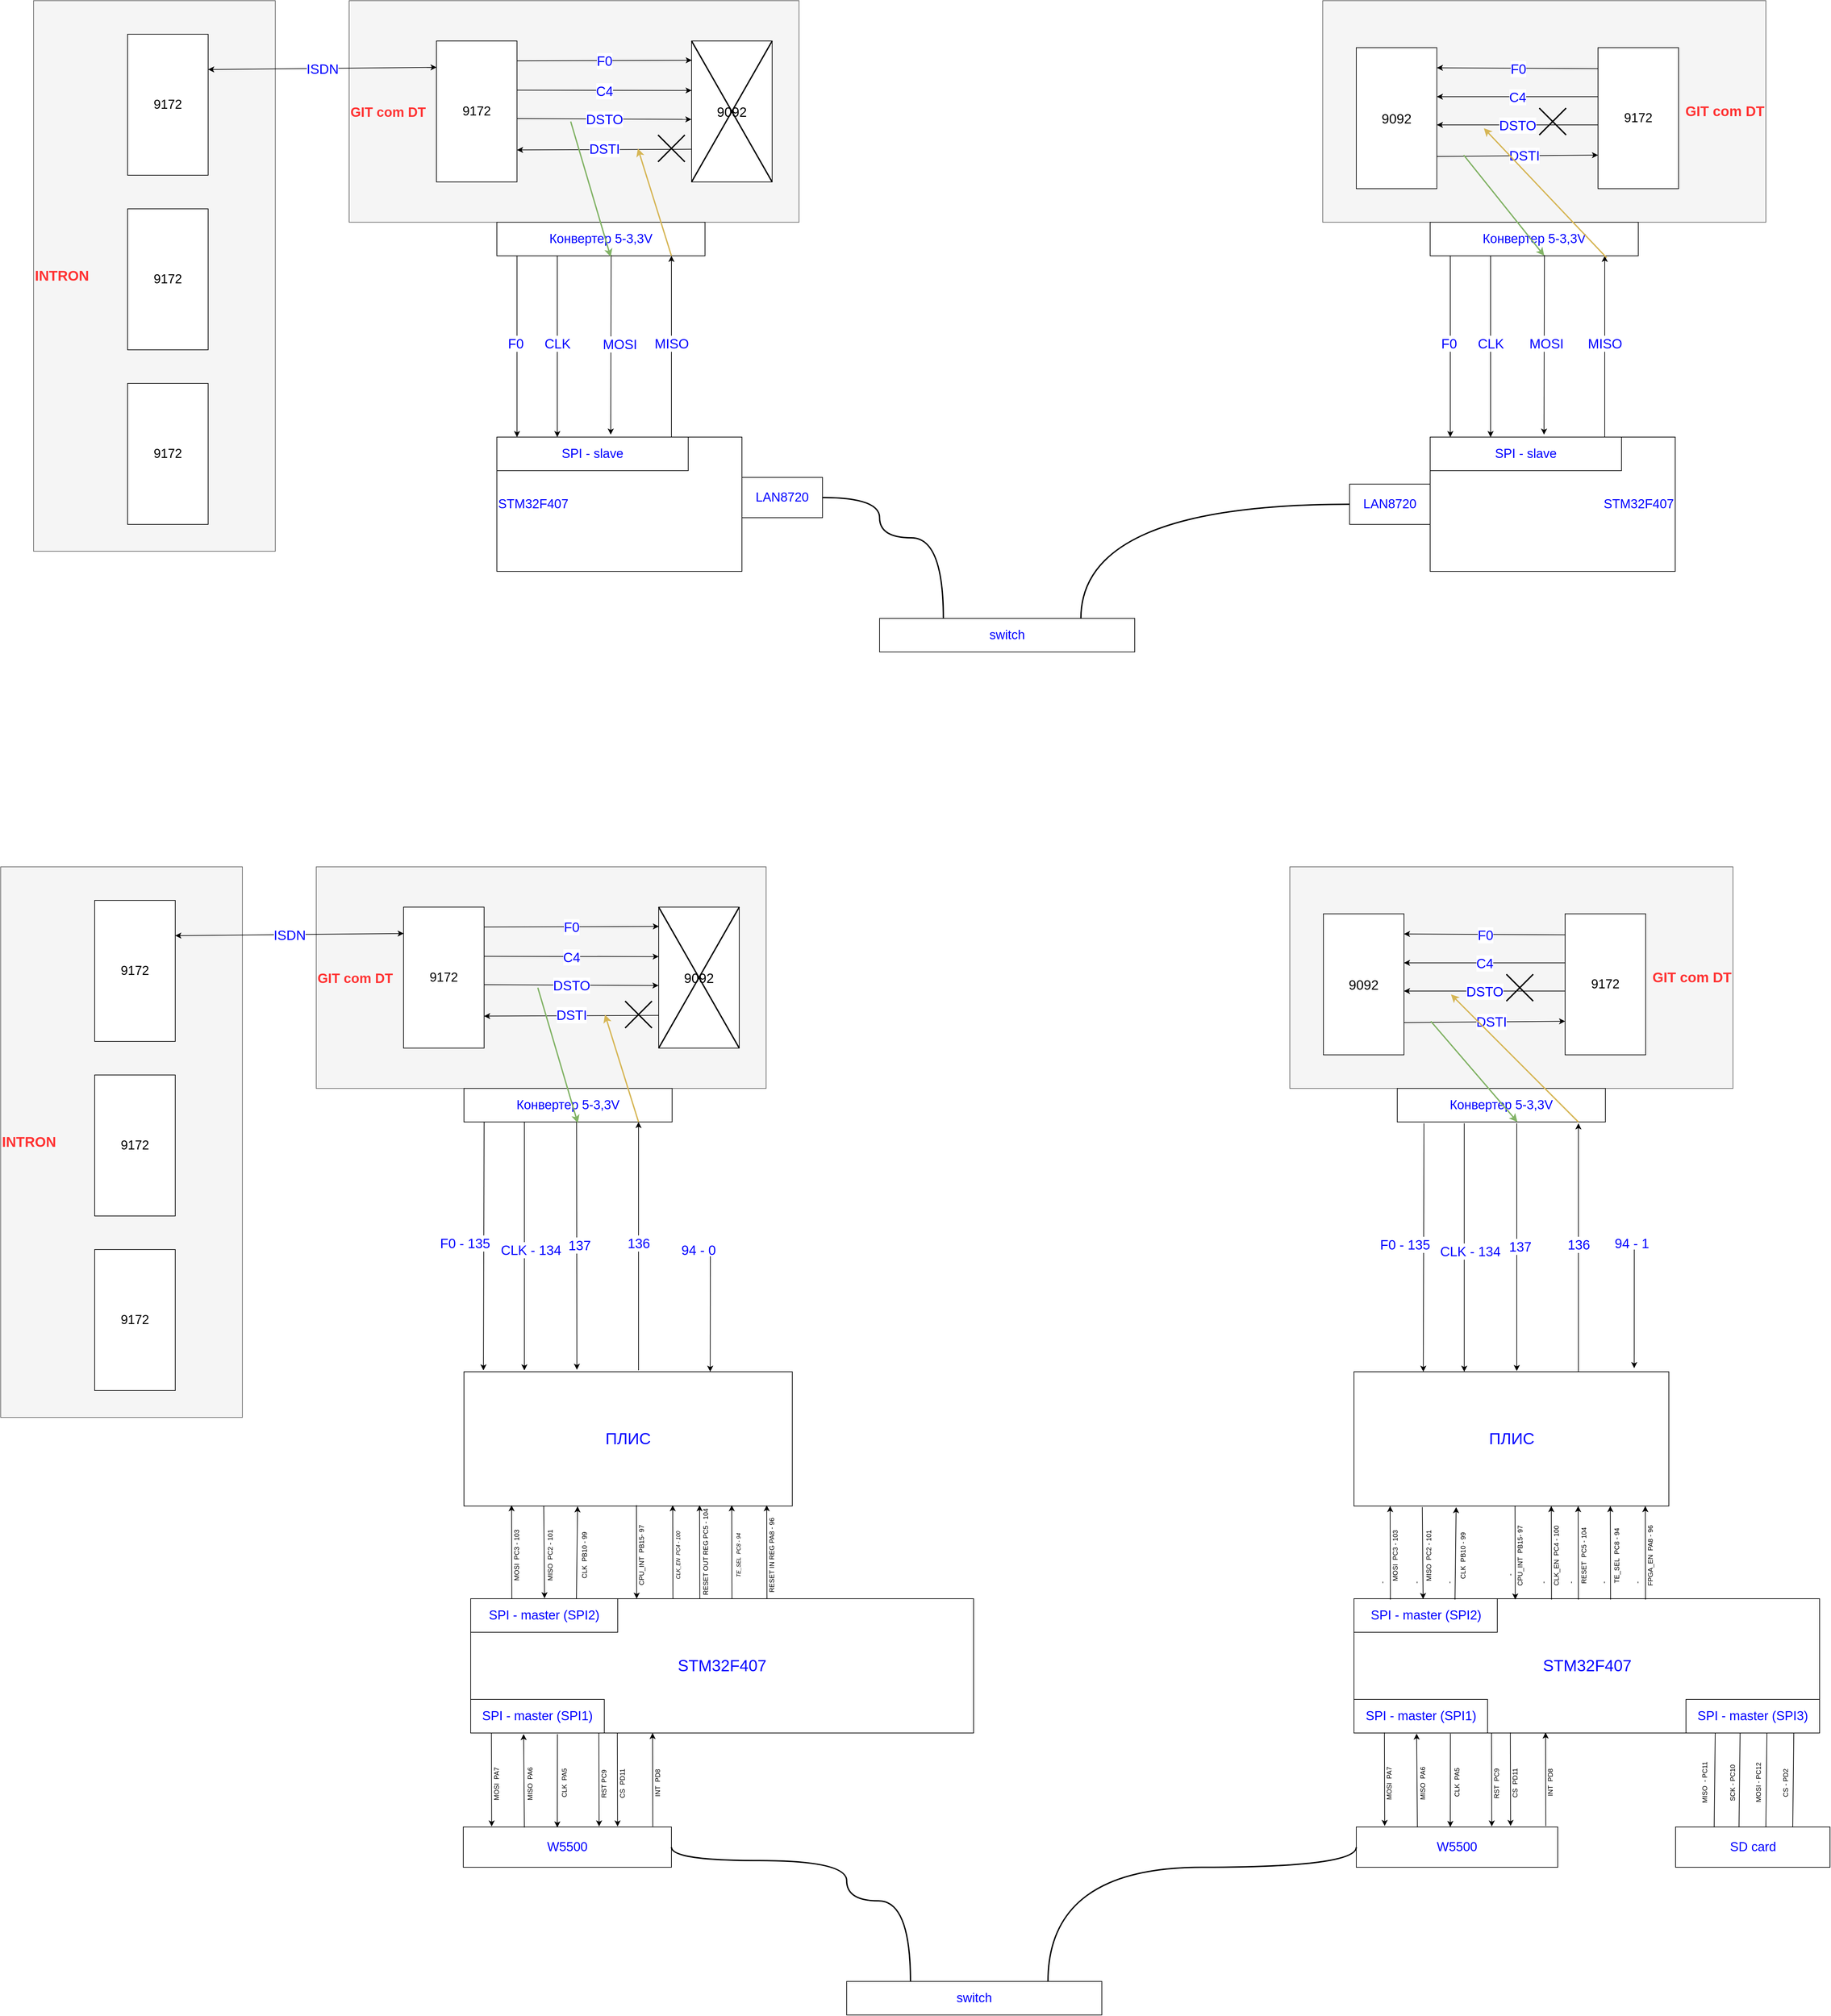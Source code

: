 <mxfile version="19.0.0" type="device"><diagram id="Ht1M8jgEwFfnCIfOTk4-" name="Page-1"><mxGraphModel dx="1917" dy="-351" grid="1" gridSize="10" guides="1" tooltips="1" connect="1" arrows="1" fold="1" page="1" pageScale="1" pageWidth="1169" pageHeight="827" math="0" shadow="0"><root><mxCell id="0"/><mxCell id="1" parent="0"/><mxCell id="hxG3Pj3S6vU9Ol8LHDjK-104" value="&lt;b style=&quot;line-height: 2.9;&quot;&gt;&lt;font style=&quot;font-size: 20px;&quot; color=&quot;#ff3333&quot;&gt;GIT com DT&lt;/font&gt;&lt;/b&gt;" style="rounded=0;whiteSpace=wrap;html=1;fillColor=#f5f5f5;fontColor=#333333;strokeColor=#666666;align=left;" parent="1" vertex="1"><mxGeometry x="-650" y="1480" width="670" height="330" as="geometry"/></mxCell><mxCell id="hxG3Pj3S6vU9Ol8LHDjK-105" value="&lt;font style=&quot;font-size: 19px;&quot;&gt;9172&lt;/font&gt;" style="rounded=0;whiteSpace=wrap;html=1;" parent="1" vertex="1"><mxGeometry x="-520" y="1540" width="120" height="210" as="geometry"/></mxCell><mxCell id="hxG3Pj3S6vU9Ol8LHDjK-106" value="&lt;font style=&quot;font-size: 20px;&quot;&gt;9092&lt;/font&gt;" style="rounded=0;whiteSpace=wrap;html=1;" parent="1" vertex="1"><mxGeometry x="-140" y="1540" width="120" height="210" as="geometry"/></mxCell><mxCell id="hxG3Pj3S6vU9Ol8LHDjK-107" value="F0" style="endArrow=classic;html=1;rounded=0;fontColor=#FF3333;exitX=1;exitY=0.141;exitDx=0;exitDy=0;entryX=0.003;entryY=0.137;entryDx=0;entryDy=0;exitPerimeter=0;entryPerimeter=0;" parent="1" source="hxG3Pj3S6vU9Ol8LHDjK-105" target="hxG3Pj3S6vU9Ol8LHDjK-106" edge="1"><mxGeometry relative="1" as="geometry"><mxPoint x="-300" y="1610" as="sourcePoint"/><mxPoint x="-140" y="1610" as="targetPoint"/></mxGeometry></mxCell><mxCell id="hxG3Pj3S6vU9Ol8LHDjK-108" value="&lt;font color=&quot;#0000ff&quot; style=&quot;font-size: 20px;&quot;&gt;F0&lt;/font&gt;" style="edgeLabel;resizable=0;html=1;align=center;verticalAlign=middle;fontColor=#FF3333;" parent="hxG3Pj3S6vU9Ol8LHDjK-107" connectable="0" vertex="1"><mxGeometry relative="1" as="geometry"/></mxCell><mxCell id="hxG3Pj3S6vU9Ol8LHDjK-109" value="F0" style="endArrow=classic;html=1;rounded=0;fontColor=#FF3333;exitX=1;exitY=0.349;exitDx=0;exitDy=0;entryX=0.001;entryY=0.351;entryDx=0;entryDy=0;exitPerimeter=0;entryPerimeter=0;" parent="1" source="hxG3Pj3S6vU9Ol8LHDjK-105" target="hxG3Pj3S6vU9Ol8LHDjK-106" edge="1"><mxGeometry relative="1" as="geometry"><mxPoint x="80" y="1660" as="sourcePoint"/><mxPoint x="290.36" y="1659.16" as="targetPoint"/></mxGeometry></mxCell><mxCell id="hxG3Pj3S6vU9Ol8LHDjK-110" value="&lt;font color=&quot;#0000ff&quot; style=&quot;font-size: 20px;&quot;&gt;C4&lt;/font&gt;" style="edgeLabel;resizable=0;html=1;align=center;verticalAlign=middle;fontColor=#FF3333;" parent="hxG3Pj3S6vU9Ol8LHDjK-109" connectable="0" vertex="1"><mxGeometry relative="1" as="geometry"/></mxCell><mxCell id="hxG3Pj3S6vU9Ol8LHDjK-111" value="F0" style="endArrow=classic;html=1;rounded=0;fontColor=#FF3333;exitX=0.002;exitY=0.768;exitDx=0;exitDy=0;exitPerimeter=0;entryX=1;entryY=0.773;entryDx=0;entryDy=0;entryPerimeter=0;" parent="1" source="hxG3Pj3S6vU9Ol8LHDjK-106" target="hxG3Pj3S6vU9Ol8LHDjK-105" edge="1"><mxGeometry relative="1" as="geometry"><mxPoint x="150" y="1760" as="sourcePoint"/><mxPoint x="360.36" y="1759.16" as="targetPoint"/></mxGeometry></mxCell><mxCell id="hxG3Pj3S6vU9Ol8LHDjK-112" value="&lt;font color=&quot;#0000ff&quot; style=&quot;font-size: 20px;&quot;&gt;DSTI&lt;/font&gt;" style="edgeLabel;resizable=0;html=1;align=center;verticalAlign=middle;fontColor=#FF3333;" parent="hxG3Pj3S6vU9Ol8LHDjK-111" connectable="0" vertex="1"><mxGeometry relative="1" as="geometry"><mxPoint y="-2" as="offset"/></mxGeometry></mxCell><mxCell id="hxG3Pj3S6vU9Ol8LHDjK-113" value="F0" style="endArrow=classic;html=1;rounded=0;fontColor=#FF3333;entryX=-0.002;entryY=0.556;entryDx=0;entryDy=0;exitX=1.005;exitY=0.55;exitDx=0;exitDy=0;exitPerimeter=0;entryPerimeter=0;" parent="1" source="hxG3Pj3S6vU9Ol8LHDjK-105" target="hxG3Pj3S6vU9Ol8LHDjK-106" edge="1"><mxGeometry relative="1" as="geometry"><mxPoint x="30" y="1790" as="sourcePoint"/><mxPoint x="240.36" y="1789.16" as="targetPoint"/></mxGeometry></mxCell><mxCell id="hxG3Pj3S6vU9Ol8LHDjK-114" value="&lt;font color=&quot;#0000ff&quot; style=&quot;font-size: 20px;&quot;&gt;DSTO&lt;/font&gt;" style="edgeLabel;resizable=0;html=1;align=center;verticalAlign=middle;fontColor=#FF3333;" parent="hxG3Pj3S6vU9Ol8LHDjK-113" connectable="0" vertex="1"><mxGeometry relative="1" as="geometry"/></mxCell><mxCell id="hxG3Pj3S6vU9Ol8LHDjK-118" value="STM32F407" style="rounded=0;whiteSpace=wrap;html=1;fontSize=19;fontColor=#0000FF;align=left;" parent="1" vertex="1"><mxGeometry x="-430" y="2130" width="365" height="200" as="geometry"/></mxCell><mxCell id="hxG3Pj3S6vU9Ol8LHDjK-119" value="LAN8720" style="rounded=0;whiteSpace=wrap;html=1;fontSize=19;fontColor=#0000FF;" parent="1" vertex="1"><mxGeometry x="-65" y="2190" width="120" height="60" as="geometry"/></mxCell><mxCell id="hxG3Pj3S6vU9Ol8LHDjK-120" value="SPI - slave" style="rounded=0;whiteSpace=wrap;html=1;fontSize=19;fontColor=#0000FF;" parent="1" vertex="1"><mxGeometry x="-430" y="2130" width="285" height="50" as="geometry"/></mxCell><mxCell id="hxG3Pj3S6vU9Ol8LHDjK-121" value="switch" style="rounded=0;whiteSpace=wrap;html=1;fontSize=19;fontColor=#0000FF;align=center;" parent="1" vertex="1"><mxGeometry x="140" y="2400" width="380" height="50" as="geometry"/></mxCell><mxCell id="hxG3Pj3S6vU9Ol8LHDjK-122" value="" style="endArrow=none;html=1;rounded=0;fontSize=20;fontColor=#0000FF;edgeStyle=orthogonalEdgeStyle;elbow=vertical;exitX=1;exitY=0.5;exitDx=0;exitDy=0;entryX=0.25;entryY=0;entryDx=0;entryDy=0;curved=1;endFill=0;strokeWidth=2;" parent="1" source="hxG3Pj3S6vU9Ol8LHDjK-119" target="hxG3Pj3S6vU9Ol8LHDjK-121" edge="1"><mxGeometry width="50" height="50" relative="1" as="geometry"><mxPoint x="470" y="2050" as="sourcePoint"/><mxPoint x="520" y="2000" as="targetPoint"/><Array as="points"><mxPoint x="140" y="2220"/><mxPoint x="140" y="2280"/><mxPoint x="235" y="2280"/></Array></mxGeometry></mxCell><mxCell id="hxG3Pj3S6vU9Ol8LHDjK-123" value="&lt;div style=&quot;&quot;&gt;&lt;b style=&quot;background-color: initial; line-height: 2.9;&quot;&gt;&lt;font style=&quot;font-size: 21px;&quot; color=&quot;#ff3333&quot;&gt;INTRON&lt;/font&gt;&lt;/b&gt;&lt;/div&gt;" style="rounded=0;whiteSpace=wrap;html=1;fillColor=#f5f5f5;fontColor=#333333;strokeColor=#666666;align=left;" parent="1" vertex="1"><mxGeometry x="-1120" y="1480" width="360" height="820" as="geometry"/></mxCell><mxCell id="hxG3Pj3S6vU9Ol8LHDjK-124" value="&lt;font style=&quot;font-size: 19px;&quot;&gt;9172&lt;/font&gt;" style="rounded=0;whiteSpace=wrap;html=1;" parent="1" vertex="1"><mxGeometry x="-980" y="1530" width="120" height="210" as="geometry"/></mxCell><mxCell id="hxG3Pj3S6vU9Ol8LHDjK-138" value="F0" style="endArrow=classic;html=1;rounded=0;fontColor=#FF3333;exitX=1;exitY=0.25;exitDx=0;exitDy=0;entryX=0.002;entryY=0.187;entryDx=0;entryDy=0;entryPerimeter=0;endFill=1;startArrow=classic;startFill=1;" parent="1" source="hxG3Pj3S6vU9Ol8LHDjK-124" target="hxG3Pj3S6vU9Ol8LHDjK-105" edge="1"><mxGeometry relative="1" as="geometry"><mxPoint x="-680" y="1450" as="sourcePoint"/><mxPoint x="-419.64" y="1449.16" as="targetPoint"/></mxGeometry></mxCell><mxCell id="hxG3Pj3S6vU9Ol8LHDjK-139" value="&lt;font color=&quot;#0000ff&quot; style=&quot;font-size: 20px;&quot;&gt;ISDN&lt;/font&gt;" style="edgeLabel;resizable=0;html=1;align=center;verticalAlign=middle;fontColor=#FF3333;" parent="hxG3Pj3S6vU9Ol8LHDjK-138" connectable="0" vertex="1"><mxGeometry relative="1" as="geometry"/></mxCell><mxCell id="hxG3Pj3S6vU9Ol8LHDjK-140" value="&lt;font style=&quot;font-size: 19px;&quot;&gt;9172&lt;/font&gt;" style="rounded=0;whiteSpace=wrap;html=1;" parent="1" vertex="1"><mxGeometry x="-980" y="1790" width="120" height="210" as="geometry"/></mxCell><mxCell id="hxG3Pj3S6vU9Ol8LHDjK-150" value="&lt;font style=&quot;font-size: 19px;&quot;&gt;9172&lt;/font&gt;" style="rounded=0;whiteSpace=wrap;html=1;" parent="1" vertex="1"><mxGeometry x="-980" y="2050" width="120" height="210" as="geometry"/></mxCell><mxCell id="hxG3Pj3S6vU9Ol8LHDjK-164" value="Конвертер 5-3,3V" style="rounded=0;whiteSpace=wrap;html=1;fontSize=19;fontColor=#0000FF;align=center;" parent="1" vertex="1"><mxGeometry x="-430" y="1810" width="310" height="50" as="geometry"/></mxCell><mxCell id="hxG3Pj3S6vU9Ol8LHDjK-165" value="F0" style="endArrow=classic;html=1;rounded=0;fontColor=#FF3333;exitX=0.549;exitY=0.978;exitDx=0;exitDy=0;entryX=0.595;entryY=-0.074;entryDx=0;entryDy=0;entryPerimeter=0;exitPerimeter=0;" parent="1" source="hxG3Pj3S6vU9Ol8LHDjK-164" target="hxG3Pj3S6vU9Ol8LHDjK-120" edge="1"><mxGeometry relative="1" as="geometry"><mxPoint x="120" y="1920" as="sourcePoint"/><mxPoint x="-140.24" y="1921.05" as="targetPoint"/></mxGeometry></mxCell><mxCell id="hxG3Pj3S6vU9Ol8LHDjK-166" value="&lt;font color=&quot;#0000ff&quot; style=&quot;font-size: 20px;&quot;&gt;MOSI&lt;/font&gt;" style="edgeLabel;resizable=0;html=1;align=right;verticalAlign=middle;fontColor=#FF3333;spacingTop=0;" parent="hxG3Pj3S6vU9Ol8LHDjK-165" connectable="0" vertex="1"><mxGeometry relative="1" as="geometry"><mxPoint x="40" y="-2" as="offset"/></mxGeometry></mxCell><object label="F0" id="hxG3Pj3S6vU9Ol8LHDjK-167"><mxCell style="endArrow=none;html=1;rounded=0;fontColor=#FF3333;exitX=0.5;exitY=1;exitDx=0;exitDy=0;entryX=0.5;entryY=0;entryDx=0;entryDy=0;endFill=0;startArrow=classic;startFill=1;" parent="1" edge="1"><mxGeometry relative="1" as="geometry"><mxPoint x="-170" y="1860" as="sourcePoint"/><mxPoint x="-170" y="2130" as="targetPoint"/></mxGeometry></mxCell></object><mxCell id="hxG3Pj3S6vU9Ol8LHDjK-168" value="&lt;font color=&quot;#0000ff&quot; style=&quot;font-size: 20px;&quot;&gt;MISO&lt;/font&gt;" style="edgeLabel;resizable=0;html=1;align=center;verticalAlign=middle;fontColor=#FF3333;" parent="hxG3Pj3S6vU9Ol8LHDjK-167" connectable="0" vertex="1"><mxGeometry relative="1" as="geometry"><mxPoint y="-5" as="offset"/></mxGeometry></mxCell><mxCell id="hxG3Pj3S6vU9Ol8LHDjK-169" value="F0" style="endArrow=classic;html=1;rounded=0;fontColor=#FF3333;exitX=0.5;exitY=1;exitDx=0;exitDy=0;entryX=0.5;entryY=0;entryDx=0;entryDy=0;" parent="1" edge="1"><mxGeometry relative="1" as="geometry"><mxPoint x="-340" y="1860" as="sourcePoint"/><mxPoint x="-340" y="2130" as="targetPoint"/></mxGeometry></mxCell><mxCell id="hxG3Pj3S6vU9Ol8LHDjK-170" value="&lt;font color=&quot;#0000ff&quot; style=&quot;font-size: 20px;&quot;&gt;CLK&lt;/font&gt;" style="edgeLabel;resizable=0;html=1;align=right;verticalAlign=middle;fontColor=#FF3333;spacingTop=0;" parent="hxG3Pj3S6vU9Ol8LHDjK-169" connectable="0" vertex="1"><mxGeometry relative="1" as="geometry"><mxPoint x="20" y="-5" as="offset"/></mxGeometry></mxCell><mxCell id="hxG3Pj3S6vU9Ol8LHDjK-171" value="F0" style="endArrow=classic;html=1;rounded=0;fontColor=#FF3333;exitX=0.5;exitY=1;exitDx=0;exitDy=0;entryX=0.5;entryY=0;entryDx=0;entryDy=0;" parent="1" edge="1"><mxGeometry relative="1" as="geometry"><mxPoint x="-400" y="1860" as="sourcePoint"/><mxPoint x="-400" y="2130" as="targetPoint"/></mxGeometry></mxCell><mxCell id="hxG3Pj3S6vU9Ol8LHDjK-172" value="&lt;font color=&quot;#0000ff&quot; style=&quot;font-size: 20px;&quot;&gt;F0&lt;/font&gt;" style="edgeLabel;resizable=0;html=1;align=right;verticalAlign=middle;fontColor=#FF3333;spacingTop=0;" parent="hxG3Pj3S6vU9Ol8LHDjK-171" connectable="0" vertex="1"><mxGeometry relative="1" as="geometry"><mxPoint x="10" y="-5" as="offset"/></mxGeometry></mxCell><mxCell id="hxG3Pj3S6vU9Ol8LHDjK-173" value="" style="group" parent="1" vertex="1" connectable="0"><mxGeometry x="-190" y="1680" width="40" height="40" as="geometry"/></mxCell><mxCell id="hxG3Pj3S6vU9Ol8LHDjK-174" value="" style="endArrow=none;html=1;rounded=0;fontSize=20;fontColor=#0000FF;strokeWidth=2;curved=1;elbow=vertical;" parent="hxG3Pj3S6vU9Ol8LHDjK-173" edge="1"><mxGeometry width="50" height="50" relative="1" as="geometry"><mxPoint x="40" y="40" as="sourcePoint"/><mxPoint as="targetPoint"/></mxGeometry></mxCell><mxCell id="hxG3Pj3S6vU9Ol8LHDjK-175" value="" style="endArrow=none;html=1;rounded=0;fontSize=20;fontColor=#0000FF;strokeWidth=2;curved=1;elbow=vertical;" parent="hxG3Pj3S6vU9Ol8LHDjK-173" edge="1"><mxGeometry width="50" height="50" relative="1" as="geometry"><mxPoint y="40" as="sourcePoint"/><mxPoint x="40" as="targetPoint"/></mxGeometry></mxCell><mxCell id="hxG3Pj3S6vU9Ol8LHDjK-176" value="&lt;div style=&quot;&quot;&gt;&lt;b style=&quot;background-color: initial; line-height: 2.9;&quot;&gt;&lt;font style=&quot;font-size: 21px;&quot; color=&quot;#ff3333&quot;&gt;GIT com DT&lt;/font&gt;&lt;/b&gt;&lt;/div&gt;" style="rounded=0;whiteSpace=wrap;html=1;fillColor=#f5f5f5;fontColor=#333333;strokeColor=#666666;align=right;" parent="1" vertex="1"><mxGeometry x="800" y="1480" width="660" height="330" as="geometry"/></mxCell><mxCell id="hxG3Pj3S6vU9Ol8LHDjK-177" value="&lt;font style=&quot;font-size: 19px;&quot;&gt;9172&lt;/font&gt;" style="rounded=0;whiteSpace=wrap;html=1;" parent="1" vertex="1"><mxGeometry x="1210" y="1550" width="120" height="210" as="geometry"/></mxCell><mxCell id="hxG3Pj3S6vU9Ol8LHDjK-178" value="&lt;font style=&quot;font-size: 20px;&quot;&gt;9092&lt;/font&gt;" style="rounded=0;whiteSpace=wrap;html=1;" parent="1" vertex="1"><mxGeometry x="850" y="1550" width="120" height="210" as="geometry"/></mxCell><mxCell id="hxG3Pj3S6vU9Ol8LHDjK-179" value="F0" style="endArrow=classic;html=1;rounded=0;fontColor=#FF3333;exitX=0.003;exitY=0.149;exitDx=0;exitDy=0;exitPerimeter=0;" parent="1" source="hxG3Pj3S6vU9Ol8LHDjK-177" edge="1"><mxGeometry relative="1" as="geometry"><mxPoint x="1120" y="1620" as="sourcePoint"/><mxPoint x="970" y="1580" as="targetPoint"/></mxGeometry></mxCell><mxCell id="hxG3Pj3S6vU9Ol8LHDjK-180" value="&lt;font color=&quot;#0000ff&quot; style=&quot;font-size: 20px;&quot;&gt;F0&lt;/font&gt;" style="edgeLabel;resizable=0;html=1;align=center;verticalAlign=middle;fontColor=#FF3333;" parent="hxG3Pj3S6vU9Ol8LHDjK-179" connectable="0" vertex="1"><mxGeometry relative="1" as="geometry"/></mxCell><mxCell id="hxG3Pj3S6vU9Ol8LHDjK-181" value="F0" style="endArrow=classic;html=1;rounded=0;fontColor=#FF3333;" parent="1" edge="1"><mxGeometry relative="1" as="geometry"><mxPoint x="1210.0" y="1623" as="sourcePoint"/><mxPoint x="970" y="1623" as="targetPoint"/></mxGeometry></mxCell><mxCell id="hxG3Pj3S6vU9Ol8LHDjK-182" value="&lt;font color=&quot;#0000ff&quot; style=&quot;font-size: 20px;&quot;&gt;C4&lt;/font&gt;" style="edgeLabel;resizable=0;html=1;align=center;verticalAlign=middle;fontColor=#FF3333;" parent="hxG3Pj3S6vU9Ol8LHDjK-181" connectable="0" vertex="1"><mxGeometry relative="1" as="geometry"/></mxCell><mxCell id="hxG3Pj3S6vU9Ol8LHDjK-183" value="F0" style="endArrow=classic;html=1;rounded=0;fontColor=#FF3333;" parent="1" edge="1"><mxGeometry relative="1" as="geometry"><mxPoint x="970" y="1712" as="sourcePoint"/><mxPoint x="1210.0" y="1710" as="targetPoint"/></mxGeometry></mxCell><mxCell id="hxG3Pj3S6vU9Ol8LHDjK-184" value="&lt;font color=&quot;#0000ff&quot; style=&quot;font-size: 20px;&quot;&gt;DSTI&lt;/font&gt;" style="edgeLabel;resizable=0;html=1;align=center;verticalAlign=middle;fontColor=#FF3333;" parent="hxG3Pj3S6vU9Ol8LHDjK-183" connectable="0" vertex="1"><mxGeometry relative="1" as="geometry"><mxPoint x="10" y="-1" as="offset"/></mxGeometry></mxCell><mxCell id="hxG3Pj3S6vU9Ol8LHDjK-185" value="F0" style="endArrow=classic;html=1;rounded=0;fontColor=#FF3333;" parent="1" edge="1"><mxGeometry relative="1" as="geometry"><mxPoint x="1210.0" y="1665" as="sourcePoint"/><mxPoint x="970" y="1665" as="targetPoint"/></mxGeometry></mxCell><mxCell id="hxG3Pj3S6vU9Ol8LHDjK-186" value="&lt;font color=&quot;#0000ff&quot; style=&quot;font-size: 20px;&quot;&gt;DSTO&lt;/font&gt;" style="edgeLabel;resizable=0;html=1;align=center;verticalAlign=middle;fontColor=#FF3333;" parent="hxG3Pj3S6vU9Ol8LHDjK-185" connectable="0" vertex="1"><mxGeometry relative="1" as="geometry"/></mxCell><mxCell id="hxG3Pj3S6vU9Ol8LHDjK-190" value="STM32F407" style="rounded=0;whiteSpace=wrap;html=1;fontSize=19;fontColor=#0000FF;align=right;" parent="1" vertex="1"><mxGeometry x="960" y="2130" width="365" height="200" as="geometry"/></mxCell><mxCell id="hxG3Pj3S6vU9Ol8LHDjK-191" value="LAN8720" style="rounded=0;whiteSpace=wrap;html=1;fontSize=19;fontColor=#0000FF;" parent="1" vertex="1"><mxGeometry x="840" y="2200" width="120" height="60" as="geometry"/></mxCell><mxCell id="hxG3Pj3S6vU9Ol8LHDjK-192" value="SPI - slave" style="rounded=0;whiteSpace=wrap;html=1;fontSize=19;fontColor=#0000FF;" parent="1" vertex="1"><mxGeometry x="960" y="2130" width="285" height="50" as="geometry"/></mxCell><mxCell id="hxG3Pj3S6vU9Ol8LHDjK-193" value="Конвертер 5-3,3V" style="rounded=0;whiteSpace=wrap;html=1;fontSize=19;fontColor=#0000FF;align=center;" parent="1" vertex="1"><mxGeometry x="960" y="1810" width="310" height="50" as="geometry"/></mxCell><mxCell id="hxG3Pj3S6vU9Ol8LHDjK-194" value="F0" style="endArrow=classic;html=1;rounded=0;fontColor=#FF3333;exitX=0.549;exitY=0.978;exitDx=0;exitDy=0;entryX=0.595;entryY=-0.074;entryDx=0;entryDy=0;entryPerimeter=0;exitPerimeter=0;" parent="1" source="hxG3Pj3S6vU9Ol8LHDjK-193" target="hxG3Pj3S6vU9Ol8LHDjK-192" edge="1"><mxGeometry relative="1" as="geometry"><mxPoint x="1510" y="1920" as="sourcePoint"/><mxPoint x="1249.76" y="1921.05" as="targetPoint"/></mxGeometry></mxCell><mxCell id="hxG3Pj3S6vU9Ol8LHDjK-195" value="&lt;font color=&quot;#0000ff&quot; style=&quot;font-size: 20px;&quot;&gt;MOSI&lt;/font&gt;" style="edgeLabel;resizable=0;html=1;align=right;verticalAlign=middle;fontColor=#FF3333;spacingTop=0;" parent="hxG3Pj3S6vU9Ol8LHDjK-194" connectable="0" vertex="1"><mxGeometry relative="1" as="geometry"><mxPoint x="30" y="-3" as="offset"/></mxGeometry></mxCell><object label="F0" id="hxG3Pj3S6vU9Ol8LHDjK-196"><mxCell style="endArrow=none;html=1;rounded=0;fontColor=#FF3333;exitX=0.5;exitY=1;exitDx=0;exitDy=0;entryX=0.5;entryY=0;entryDx=0;entryDy=0;endFill=0;startArrow=classic;startFill=1;" parent="1" edge="1"><mxGeometry relative="1" as="geometry"><mxPoint x="1220" y="1860" as="sourcePoint"/><mxPoint x="1220" y="2130" as="targetPoint"/></mxGeometry></mxCell></object><mxCell id="hxG3Pj3S6vU9Ol8LHDjK-197" value="&lt;font color=&quot;#0000ff&quot; style=&quot;font-size: 20px;&quot;&gt;MISO&lt;/font&gt;" style="edgeLabel;resizable=0;html=1;align=center;verticalAlign=middle;fontColor=#FF3333;" parent="hxG3Pj3S6vU9Ol8LHDjK-196" connectable="0" vertex="1"><mxGeometry relative="1" as="geometry"><mxPoint y="-5" as="offset"/></mxGeometry></mxCell><mxCell id="hxG3Pj3S6vU9Ol8LHDjK-198" value="F0" style="endArrow=classic;html=1;rounded=0;fontColor=#FF3333;exitX=0.5;exitY=1;exitDx=0;exitDy=0;entryX=0.5;entryY=0;entryDx=0;entryDy=0;" parent="1" edge="1"><mxGeometry relative="1" as="geometry"><mxPoint x="1050" y="1860" as="sourcePoint"/><mxPoint x="1050" y="2130" as="targetPoint"/></mxGeometry></mxCell><mxCell id="hxG3Pj3S6vU9Ol8LHDjK-199" value="&lt;font color=&quot;#0000ff&quot; style=&quot;font-size: 20px;&quot;&gt;CLK&lt;/font&gt;" style="edgeLabel;resizable=0;html=1;align=right;verticalAlign=middle;fontColor=#FF3333;spacingTop=0;" parent="hxG3Pj3S6vU9Ol8LHDjK-198" connectable="0" vertex="1"><mxGeometry relative="1" as="geometry"><mxPoint x="20" y="-5" as="offset"/></mxGeometry></mxCell><mxCell id="hxG3Pj3S6vU9Ol8LHDjK-200" value="F0" style="endArrow=classic;html=1;rounded=0;fontColor=#FF3333;exitX=0.5;exitY=1;exitDx=0;exitDy=0;entryX=0.5;entryY=0;entryDx=0;entryDy=0;" parent="1" edge="1"><mxGeometry relative="1" as="geometry"><mxPoint x="990" y="1860" as="sourcePoint"/><mxPoint x="990" y="2130" as="targetPoint"/></mxGeometry></mxCell><mxCell id="hxG3Pj3S6vU9Ol8LHDjK-201" value="&lt;font color=&quot;#0000ff&quot; style=&quot;font-size: 20px;&quot;&gt;F0&lt;/font&gt;" style="edgeLabel;resizable=0;html=1;align=right;verticalAlign=middle;fontColor=#FF3333;spacingTop=0;" parent="hxG3Pj3S6vU9Ol8LHDjK-200" connectable="0" vertex="1"><mxGeometry relative="1" as="geometry"><mxPoint x="10" y="-5" as="offset"/></mxGeometry></mxCell><mxCell id="hxG3Pj3S6vU9Ol8LHDjK-202" value="" style="endArrow=none;html=1;rounded=0;fontSize=20;fontColor=#0000FF;edgeStyle=orthogonalEdgeStyle;elbow=vertical;exitX=0.789;exitY=0;exitDx=0;exitDy=0;entryX=0;entryY=0.5;entryDx=0;entryDy=0;curved=1;endFill=0;strokeWidth=2;exitPerimeter=0;" parent="1" source="hxG3Pj3S6vU9Ol8LHDjK-121" target="hxG3Pj3S6vU9Ol8LHDjK-191" edge="1"><mxGeometry width="50" height="50" relative="1" as="geometry"><mxPoint x="1020" y="2250" as="sourcePoint"/><mxPoint x="1200" y="2430" as="targetPoint"/><Array as="points"><mxPoint x="440" y="2230"/></Array></mxGeometry></mxCell><mxCell id="hxG3Pj3S6vU9Ol8LHDjK-203" value="" style="group" parent="1" vertex="1" connectable="0"><mxGeometry x="1122.5" y="1640" width="40" height="40" as="geometry"/></mxCell><mxCell id="hxG3Pj3S6vU9Ol8LHDjK-204" value="" style="endArrow=none;html=1;rounded=0;fontSize=20;fontColor=#0000FF;strokeWidth=2;curved=1;elbow=vertical;" parent="hxG3Pj3S6vU9Ol8LHDjK-203" edge="1"><mxGeometry width="50" height="50" relative="1" as="geometry"><mxPoint x="40" y="40" as="sourcePoint"/><mxPoint as="targetPoint"/></mxGeometry></mxCell><mxCell id="hxG3Pj3S6vU9Ol8LHDjK-205" value="" style="endArrow=none;html=1;rounded=0;fontSize=20;fontColor=#0000FF;strokeWidth=2;curved=1;elbow=vertical;" parent="hxG3Pj3S6vU9Ol8LHDjK-203" edge="1"><mxGeometry width="50" height="50" relative="1" as="geometry"><mxPoint y="40" as="sourcePoint"/><mxPoint x="40" as="targetPoint"/></mxGeometry></mxCell><mxCell id="hxG3Pj3S6vU9Ol8LHDjK-206" value="" style="endArrow=none;html=1;strokeWidth=2;rounded=0;fontSize=20;fontColor=#0000FF;curved=1;elbow=vertical;entryX=0.848;entryY=1.058;entryDx=0;entryDy=0;entryPerimeter=0;fillColor=#fff2cc;strokeColor=#d6b656;endFill=0;startArrow=classic;startFill=1;" parent="1" target="hxG3Pj3S6vU9Ol8LHDjK-193" edge="1"><mxGeometry width="50" height="50" relative="1" as="geometry"><mxPoint x="1040" y="1670" as="sourcePoint"/><mxPoint x="490" y="1870" as="targetPoint"/></mxGeometry></mxCell><mxCell id="hxG3Pj3S6vU9Ol8LHDjK-208" value="" style="endArrow=none;html=1;strokeWidth=2;rounded=0;fontSize=20;fontColor=#0000FF;curved=1;elbow=vertical;fillColor=#d5e8d4;strokeColor=#82b366;endFill=0;startArrow=classic;startFill=1;" parent="1" edge="1"><mxGeometry width="50" height="50" relative="1" as="geometry"><mxPoint x="1130" y="1860" as="sourcePoint"/><mxPoint x="1010" y="1710" as="targetPoint"/></mxGeometry></mxCell><mxCell id="hxG3Pj3S6vU9Ol8LHDjK-209" value="" style="endArrow=none;html=1;strokeWidth=2;rounded=0;fontSize=20;fontColor=#0000FF;curved=1;elbow=vertical;fillColor=#fff2cc;strokeColor=#d6b656;endFill=0;startArrow=classic;startFill=1;" parent="1" edge="1"><mxGeometry width="50" height="50" relative="1" as="geometry"><mxPoint x="-220" y="1700" as="sourcePoint"/><mxPoint x="-170" y="1860" as="targetPoint"/></mxGeometry></mxCell><mxCell id="hxG3Pj3S6vU9Ol8LHDjK-210" value="" style="endArrow=classic;html=1;strokeWidth=2;rounded=0;fontSize=20;fontColor=#0000FF;curved=1;elbow=vertical;fillColor=#d5e8d4;strokeColor=#82b366;endFill=1;startArrow=none;startFill=0;entryX=0.547;entryY=1.034;entryDx=0;entryDy=0;entryPerimeter=0;" parent="1" target="hxG3Pj3S6vU9Ol8LHDjK-164" edge="1"><mxGeometry width="50" height="50" relative="1" as="geometry"><mxPoint x="-320" y="1660" as="sourcePoint"/><mxPoint x="60" y="1970" as="targetPoint"/></mxGeometry></mxCell><mxCell id="hxG3Pj3S6vU9Ol8LHDjK-211" value="" style="group" parent="1" vertex="1" connectable="0"><mxGeometry x="-140" y="1540" width="120" height="210" as="geometry"/></mxCell><mxCell id="hxG3Pj3S6vU9Ol8LHDjK-212" value="" style="endArrow=none;html=1;rounded=0;fontSize=20;fontColor=#0000FF;strokeWidth=2;curved=1;elbow=vertical;" parent="hxG3Pj3S6vU9Ol8LHDjK-211" edge="1"><mxGeometry width="50" height="50" relative="1" as="geometry"><mxPoint x="120" y="210" as="sourcePoint"/><mxPoint as="targetPoint"/></mxGeometry></mxCell><mxCell id="hxG3Pj3S6vU9Ol8LHDjK-213" value="" style="endArrow=none;html=1;rounded=0;fontSize=20;fontColor=#0000FF;strokeWidth=2;curved=1;elbow=vertical;" parent="hxG3Pj3S6vU9Ol8LHDjK-211" edge="1"><mxGeometry width="50" height="50" relative="1" as="geometry"><mxPoint y="210" as="sourcePoint"/><mxPoint x="120" as="targetPoint"/></mxGeometry></mxCell><mxCell id="ieohHmJeI1kV280wb7kn-1" value="&lt;b style=&quot;line-height: 2.9;&quot;&gt;&lt;font style=&quot;font-size: 20px;&quot; color=&quot;#ff3333&quot;&gt;GIT com DT&lt;/font&gt;&lt;/b&gt;" style="rounded=0;whiteSpace=wrap;html=1;fillColor=#f5f5f5;fontColor=#333333;strokeColor=#666666;align=left;" parent="1" vertex="1"><mxGeometry x="-699" y="2770" width="670" height="330" as="geometry"/></mxCell><mxCell id="ieohHmJeI1kV280wb7kn-2" value="&lt;font style=&quot;font-size: 19px;&quot;&gt;9172&lt;/font&gt;" style="rounded=0;whiteSpace=wrap;html=1;" parent="1" vertex="1"><mxGeometry x="-569" y="2830" width="120" height="210" as="geometry"/></mxCell><mxCell id="ieohHmJeI1kV280wb7kn-3" value="&lt;font style=&quot;font-size: 20px;&quot;&gt;9092&lt;/font&gt;" style="rounded=0;whiteSpace=wrap;html=1;" parent="1" vertex="1"><mxGeometry x="-189" y="2830" width="120" height="210" as="geometry"/></mxCell><mxCell id="ieohHmJeI1kV280wb7kn-4" value="F0" style="endArrow=classic;html=1;rounded=0;fontColor=#FF3333;exitX=1;exitY=0.141;exitDx=0;exitDy=0;entryX=0.003;entryY=0.137;entryDx=0;entryDy=0;exitPerimeter=0;entryPerimeter=0;" parent="1" source="ieohHmJeI1kV280wb7kn-2" target="ieohHmJeI1kV280wb7kn-3" edge="1"><mxGeometry relative="1" as="geometry"><mxPoint x="-349" y="2900" as="sourcePoint"/><mxPoint x="-189" y="2900" as="targetPoint"/></mxGeometry></mxCell><mxCell id="ieohHmJeI1kV280wb7kn-5" value="&lt;font color=&quot;#0000ff&quot; style=&quot;font-size: 20px;&quot;&gt;F0&lt;/font&gt;" style="edgeLabel;resizable=0;html=1;align=center;verticalAlign=middle;fontColor=#FF3333;" parent="ieohHmJeI1kV280wb7kn-4" connectable="0" vertex="1"><mxGeometry relative="1" as="geometry"/></mxCell><mxCell id="ieohHmJeI1kV280wb7kn-6" value="F0" style="endArrow=classic;html=1;rounded=0;fontColor=#FF3333;exitX=1;exitY=0.349;exitDx=0;exitDy=0;entryX=0.001;entryY=0.351;entryDx=0;entryDy=0;exitPerimeter=0;entryPerimeter=0;" parent="1" source="ieohHmJeI1kV280wb7kn-2" target="ieohHmJeI1kV280wb7kn-3" edge="1"><mxGeometry relative="1" as="geometry"><mxPoint x="31" y="2950" as="sourcePoint"/><mxPoint x="241.36" y="2949.16" as="targetPoint"/></mxGeometry></mxCell><mxCell id="ieohHmJeI1kV280wb7kn-7" value="&lt;font color=&quot;#0000ff&quot; style=&quot;font-size: 20px;&quot;&gt;C4&lt;/font&gt;" style="edgeLabel;resizable=0;html=1;align=center;verticalAlign=middle;fontColor=#FF3333;" parent="ieohHmJeI1kV280wb7kn-6" connectable="0" vertex="1"><mxGeometry relative="1" as="geometry"/></mxCell><mxCell id="ieohHmJeI1kV280wb7kn-8" value="F0" style="endArrow=classic;html=1;rounded=0;fontColor=#FF3333;exitX=0.002;exitY=0.768;exitDx=0;exitDy=0;exitPerimeter=0;entryX=1;entryY=0.773;entryDx=0;entryDy=0;entryPerimeter=0;" parent="1" source="ieohHmJeI1kV280wb7kn-3" target="ieohHmJeI1kV280wb7kn-2" edge="1"><mxGeometry relative="1" as="geometry"><mxPoint x="101" y="3050" as="sourcePoint"/><mxPoint x="311.36" y="3049.16" as="targetPoint"/></mxGeometry></mxCell><mxCell id="ieohHmJeI1kV280wb7kn-9" value="&lt;font color=&quot;#0000ff&quot; style=&quot;font-size: 20px;&quot;&gt;DSTI&lt;/font&gt;" style="edgeLabel;resizable=0;html=1;align=center;verticalAlign=middle;fontColor=#FF3333;" parent="ieohHmJeI1kV280wb7kn-8" connectable="0" vertex="1"><mxGeometry relative="1" as="geometry"><mxPoint y="-2" as="offset"/></mxGeometry></mxCell><mxCell id="ieohHmJeI1kV280wb7kn-10" value="F0" style="endArrow=classic;html=1;rounded=0;fontColor=#FF3333;entryX=-0.002;entryY=0.556;entryDx=0;entryDy=0;exitX=1.005;exitY=0.55;exitDx=0;exitDy=0;exitPerimeter=0;entryPerimeter=0;" parent="1" source="ieohHmJeI1kV280wb7kn-2" target="ieohHmJeI1kV280wb7kn-3" edge="1"><mxGeometry relative="1" as="geometry"><mxPoint x="-19" y="3080" as="sourcePoint"/><mxPoint x="191.36" y="3079.16" as="targetPoint"/></mxGeometry></mxCell><mxCell id="ieohHmJeI1kV280wb7kn-11" value="&lt;font color=&quot;#0000ff&quot; style=&quot;font-size: 20px;&quot;&gt;DSTO&lt;/font&gt;" style="edgeLabel;resizable=0;html=1;align=center;verticalAlign=middle;fontColor=#FF3333;" parent="ieohHmJeI1kV280wb7kn-10" connectable="0" vertex="1"><mxGeometry relative="1" as="geometry"/></mxCell><mxCell id="ieohHmJeI1kV280wb7kn-12" value="&lt;font style=&quot;font-size: 24px;&quot;&gt;STM32F407&lt;/font&gt;" style="rounded=0;whiteSpace=wrap;html=1;fontSize=19;fontColor=#0000FF;align=center;" parent="1" vertex="1"><mxGeometry x="-469" y="3860" width="749" height="200" as="geometry"/></mxCell><mxCell id="ieohHmJeI1kV280wb7kn-13" value="W5500" style="rounded=0;whiteSpace=wrap;html=1;fontSize=19;fontColor=#0000FF;" parent="1" vertex="1"><mxGeometry x="-480" y="4200" width="310" height="60" as="geometry"/></mxCell><mxCell id="ieohHmJeI1kV280wb7kn-14" value="SPI - master (SPI2)" style="rounded=0;whiteSpace=wrap;html=1;fontSize=19;fontColor=#0000FF;" parent="1" vertex="1"><mxGeometry x="-469" y="3860" width="219" height="50" as="geometry"/></mxCell><mxCell id="ieohHmJeI1kV280wb7kn-15" value="switch" style="rounded=0;whiteSpace=wrap;html=1;fontSize=19;fontColor=#0000FF;align=center;" parent="1" vertex="1"><mxGeometry x="91" y="4430" width="380" height="50" as="geometry"/></mxCell><mxCell id="ieohHmJeI1kV280wb7kn-16" value="" style="endArrow=none;html=1;rounded=0;fontSize=20;fontColor=#0000FF;edgeStyle=orthogonalEdgeStyle;elbow=vertical;exitX=1;exitY=0.5;exitDx=0;exitDy=0;entryX=0.25;entryY=0;entryDx=0;entryDy=0;curved=1;endFill=0;strokeWidth=2;" parent="1" source="ieohHmJeI1kV280wb7kn-13" target="ieohHmJeI1kV280wb7kn-15" edge="1"><mxGeometry width="50" height="50" relative="1" as="geometry"><mxPoint x="421" y="4080" as="sourcePoint"/><mxPoint x="471" y="4030" as="targetPoint"/><Array as="points"><mxPoint x="91" y="4250"/><mxPoint x="91" y="4310"/><mxPoint x="186" y="4310"/></Array></mxGeometry></mxCell><mxCell id="ieohHmJeI1kV280wb7kn-17" value="&lt;div style=&quot;&quot;&gt;&lt;b style=&quot;background-color: initial; line-height: 2.9;&quot;&gt;&lt;font style=&quot;font-size: 21px;&quot; color=&quot;#ff3333&quot;&gt;INTRON&lt;/font&gt;&lt;/b&gt;&lt;/div&gt;" style="rounded=0;whiteSpace=wrap;html=1;fillColor=#f5f5f5;fontColor=#333333;strokeColor=#666666;align=left;" parent="1" vertex="1"><mxGeometry x="-1169" y="2770" width="360" height="820" as="geometry"/></mxCell><mxCell id="ieohHmJeI1kV280wb7kn-18" value="&lt;font style=&quot;font-size: 19px;&quot;&gt;9172&lt;/font&gt;" style="rounded=0;whiteSpace=wrap;html=1;" parent="1" vertex="1"><mxGeometry x="-1029" y="2820" width="120" height="210" as="geometry"/></mxCell><mxCell id="ieohHmJeI1kV280wb7kn-19" value="F0" style="endArrow=classic;html=1;rounded=0;fontColor=#FF3333;exitX=1;exitY=0.25;exitDx=0;exitDy=0;entryX=0.002;entryY=0.187;entryDx=0;entryDy=0;entryPerimeter=0;endFill=1;startArrow=classic;startFill=1;" parent="1" source="ieohHmJeI1kV280wb7kn-18" target="ieohHmJeI1kV280wb7kn-2" edge="1"><mxGeometry relative="1" as="geometry"><mxPoint x="-729" y="2740" as="sourcePoint"/><mxPoint x="-468.64" y="2739.16" as="targetPoint"/></mxGeometry></mxCell><mxCell id="ieohHmJeI1kV280wb7kn-20" value="&lt;font color=&quot;#0000ff&quot; style=&quot;font-size: 20px;&quot;&gt;ISDN&lt;/font&gt;" style="edgeLabel;resizable=0;html=1;align=center;verticalAlign=middle;fontColor=#FF3333;" parent="ieohHmJeI1kV280wb7kn-19" connectable="0" vertex="1"><mxGeometry relative="1" as="geometry"/></mxCell><mxCell id="ieohHmJeI1kV280wb7kn-21" value="&lt;font style=&quot;font-size: 19px;&quot;&gt;9172&lt;/font&gt;" style="rounded=0;whiteSpace=wrap;html=1;" parent="1" vertex="1"><mxGeometry x="-1029" y="3080" width="120" height="210" as="geometry"/></mxCell><mxCell id="ieohHmJeI1kV280wb7kn-22" value="&lt;font style=&quot;font-size: 19px;&quot;&gt;9172&lt;/font&gt;" style="rounded=0;whiteSpace=wrap;html=1;" parent="1" vertex="1"><mxGeometry x="-1029" y="3340" width="120" height="210" as="geometry"/></mxCell><mxCell id="ieohHmJeI1kV280wb7kn-23" value="Конвертер 5-3,3V" style="rounded=0;whiteSpace=wrap;html=1;fontSize=19;fontColor=#0000FF;align=center;" parent="1" vertex="1"><mxGeometry x="-479" y="3100" width="310" height="50" as="geometry"/></mxCell><mxCell id="ieohHmJeI1kV280wb7kn-24" value="F0" style="endArrow=classic;html=1;rounded=0;fontColor=#FF3333;exitX=0.541;exitY=1;exitDx=0;exitDy=0;exitPerimeter=0;entryX=0.344;entryY=-0.015;entryDx=0;entryDy=0;entryPerimeter=0;" parent="1" source="ieohHmJeI1kV280wb7kn-23" target="ieohHmJeI1kV280wb7kn-74" edge="1"><mxGeometry relative="1" as="geometry"><mxPoint x="71" y="3210" as="sourcePoint"/><mxPoint x="-310" y="3420" as="targetPoint"/></mxGeometry></mxCell><mxCell id="ieohHmJeI1kV280wb7kn-25" value="&lt;font color=&quot;#0000ff&quot; style=&quot;font-size: 20px;&quot;&gt;137&lt;/font&gt;" style="edgeLabel;resizable=0;html=1;align=right;verticalAlign=middle;fontColor=#FF3333;spacingTop=0;" parent="ieohHmJeI1kV280wb7kn-24" connectable="0" vertex="1"><mxGeometry relative="1" as="geometry"><mxPoint x="22" y="-2" as="offset"/></mxGeometry></mxCell><object label="F0" id="ieohHmJeI1kV280wb7kn-26"><mxCell style="endArrow=none;html=1;rounded=0;fontColor=#FF3333;exitX=0.5;exitY=1;exitDx=0;exitDy=0;endFill=0;startArrow=classic;startFill=1;" parent="1" edge="1"><mxGeometry relative="1" as="geometry"><mxPoint x="-219" y="3150" as="sourcePoint"/><mxPoint x="-219" y="3520" as="targetPoint"/></mxGeometry></mxCell></object><mxCell id="ieohHmJeI1kV280wb7kn-27" value="&lt;font color=&quot;#0000ff&quot; style=&quot;font-size: 20px;&quot;&gt;136&lt;/font&gt;" style="edgeLabel;resizable=0;html=1;align=center;verticalAlign=middle;fontColor=#FF3333;" parent="ieohHmJeI1kV280wb7kn-26" connectable="0" vertex="1"><mxGeometry relative="1" as="geometry"><mxPoint y="-5" as="offset"/></mxGeometry></mxCell><mxCell id="HoRewwBDZeVy2II0z0OC-2" value="&lt;font color=&quot;#0000ff&quot; style=&quot;font-size: 20px;&quot;&gt;94 - 0&lt;/font&gt;" style="edgeLabel;resizable=0;html=1;align=center;verticalAlign=middle;fontColor=#FF3333;" parent="ieohHmJeI1kV280wb7kn-26" connectable="0" vertex="1"><mxGeometry relative="1" as="geometry"><mxPoint x="89" y="5" as="offset"/></mxGeometry></mxCell><mxCell id="ieohHmJeI1kV280wb7kn-28" value="F0" style="endArrow=classic;html=1;rounded=0;fontColor=#FF3333;exitX=0.5;exitY=1;exitDx=0;exitDy=0;" parent="1" edge="1"><mxGeometry relative="1" as="geometry"><mxPoint x="-389" y="3150" as="sourcePoint"/><mxPoint x="-389" y="3520" as="targetPoint"/></mxGeometry></mxCell><mxCell id="ieohHmJeI1kV280wb7kn-29" value="&lt;font color=&quot;#0000ff&quot; style=&quot;font-size: 20px;&quot;&gt;CLK - 134&lt;/font&gt;" style="edgeLabel;resizable=0;html=1;align=right;verticalAlign=middle;fontColor=#FF3333;spacingTop=0;" parent="ieohHmJeI1kV280wb7kn-28" connectable="0" vertex="1"><mxGeometry relative="1" as="geometry"><mxPoint x="55" y="5" as="offset"/></mxGeometry></mxCell><mxCell id="ieohHmJeI1kV280wb7kn-30" value="F0" style="endArrow=classic;html=1;rounded=0;fontColor=#FF3333;exitX=0.5;exitY=1;exitDx=0;exitDy=0;" parent="1" edge="1"><mxGeometry relative="1" as="geometry"><mxPoint x="-449" y="3150" as="sourcePoint"/><mxPoint x="-450" y="3520" as="targetPoint"/></mxGeometry></mxCell><mxCell id="ieohHmJeI1kV280wb7kn-31" value="&lt;font color=&quot;#0000ff&quot; style=&quot;font-size: 20px;&quot;&gt;F0 - 135&lt;/font&gt;" style="edgeLabel;resizable=0;html=1;align=right;verticalAlign=middle;fontColor=#FF3333;spacingTop=0;" parent="ieohHmJeI1kV280wb7kn-30" connectable="0" vertex="1"><mxGeometry relative="1" as="geometry"><mxPoint x="10" y="-5" as="offset"/></mxGeometry></mxCell><mxCell id="ieohHmJeI1kV280wb7kn-32" value="" style="group" parent="1" vertex="1" connectable="0"><mxGeometry x="-239" y="2970" width="40" height="40" as="geometry"/></mxCell><mxCell id="ieohHmJeI1kV280wb7kn-33" value="" style="endArrow=none;html=1;rounded=0;fontSize=20;fontColor=#0000FF;strokeWidth=2;curved=1;elbow=vertical;" parent="ieohHmJeI1kV280wb7kn-32" edge="1"><mxGeometry width="50" height="50" relative="1" as="geometry"><mxPoint x="40" y="40" as="sourcePoint"/><mxPoint as="targetPoint"/></mxGeometry></mxCell><mxCell id="ieohHmJeI1kV280wb7kn-34" value="" style="endArrow=none;html=1;rounded=0;fontSize=20;fontColor=#0000FF;strokeWidth=2;curved=1;elbow=vertical;" parent="ieohHmJeI1kV280wb7kn-32" edge="1"><mxGeometry width="50" height="50" relative="1" as="geometry"><mxPoint y="40" as="sourcePoint"/><mxPoint x="40" as="targetPoint"/></mxGeometry></mxCell><mxCell id="ieohHmJeI1kV280wb7kn-35" value="&lt;div style=&quot;&quot;&gt;&lt;b style=&quot;background-color: initial; line-height: 2.9;&quot;&gt;&lt;font style=&quot;font-size: 21px;&quot; color=&quot;#ff3333&quot;&gt;GIT com DT&lt;/font&gt;&lt;/b&gt;&lt;/div&gt;" style="rounded=0;whiteSpace=wrap;html=1;fillColor=#f5f5f5;fontColor=#333333;strokeColor=#666666;align=right;" parent="1" vertex="1"><mxGeometry x="751" y="2770" width="660" height="330" as="geometry"/></mxCell><mxCell id="ieohHmJeI1kV280wb7kn-36" value="&lt;font style=&quot;font-size: 19px;&quot;&gt;9172&lt;/font&gt;" style="rounded=0;whiteSpace=wrap;html=1;" parent="1" vertex="1"><mxGeometry x="1161" y="2840" width="120" height="210" as="geometry"/></mxCell><mxCell id="ieohHmJeI1kV280wb7kn-37" value="&lt;font style=&quot;font-size: 20px;&quot;&gt;9092&lt;/font&gt;" style="rounded=0;whiteSpace=wrap;html=1;" parent="1" vertex="1"><mxGeometry x="801" y="2840" width="120" height="210" as="geometry"/></mxCell><mxCell id="ieohHmJeI1kV280wb7kn-38" value="F0" style="endArrow=classic;html=1;rounded=0;fontColor=#FF3333;exitX=0.003;exitY=0.149;exitDx=0;exitDy=0;exitPerimeter=0;" parent="1" source="ieohHmJeI1kV280wb7kn-36" edge="1"><mxGeometry relative="1" as="geometry"><mxPoint x="1071" y="2910" as="sourcePoint"/><mxPoint x="921" y="2870" as="targetPoint"/></mxGeometry></mxCell><mxCell id="ieohHmJeI1kV280wb7kn-39" value="&lt;font color=&quot;#0000ff&quot; style=&quot;font-size: 20px;&quot;&gt;F0&lt;/font&gt;" style="edgeLabel;resizable=0;html=1;align=center;verticalAlign=middle;fontColor=#FF3333;" parent="ieohHmJeI1kV280wb7kn-38" connectable="0" vertex="1"><mxGeometry relative="1" as="geometry"/></mxCell><mxCell id="ieohHmJeI1kV280wb7kn-40" value="F0" style="endArrow=classic;html=1;rounded=0;fontColor=#FF3333;" parent="1" edge="1"><mxGeometry relative="1" as="geometry"><mxPoint x="1161.0" y="2913" as="sourcePoint"/><mxPoint x="921" y="2913" as="targetPoint"/></mxGeometry></mxCell><mxCell id="ieohHmJeI1kV280wb7kn-41" value="&lt;font color=&quot;#0000ff&quot; style=&quot;font-size: 20px;&quot;&gt;C4&lt;/font&gt;" style="edgeLabel;resizable=0;html=1;align=center;verticalAlign=middle;fontColor=#FF3333;" parent="ieohHmJeI1kV280wb7kn-40" connectable="0" vertex="1"><mxGeometry relative="1" as="geometry"/></mxCell><mxCell id="ieohHmJeI1kV280wb7kn-42" value="F0" style="endArrow=classic;html=1;rounded=0;fontColor=#FF3333;" parent="1" edge="1"><mxGeometry relative="1" as="geometry"><mxPoint x="921" y="3002" as="sourcePoint"/><mxPoint x="1161.0" y="3000" as="targetPoint"/></mxGeometry></mxCell><mxCell id="ieohHmJeI1kV280wb7kn-43" value="&lt;font color=&quot;#0000ff&quot; style=&quot;font-size: 20px;&quot;&gt;DSTI&lt;/font&gt;" style="edgeLabel;resizable=0;html=1;align=center;verticalAlign=middle;fontColor=#FF3333;" parent="ieohHmJeI1kV280wb7kn-42" connectable="0" vertex="1"><mxGeometry relative="1" as="geometry"><mxPoint x="10" y="-1" as="offset"/></mxGeometry></mxCell><mxCell id="ieohHmJeI1kV280wb7kn-44" value="F0" style="endArrow=classic;html=1;rounded=0;fontColor=#FF3333;" parent="1" edge="1"><mxGeometry relative="1" as="geometry"><mxPoint x="1161.0" y="2955" as="sourcePoint"/><mxPoint x="921" y="2955" as="targetPoint"/></mxGeometry></mxCell><mxCell id="ieohHmJeI1kV280wb7kn-45" value="&lt;font color=&quot;#0000ff&quot; style=&quot;font-size: 20px;&quot;&gt;DSTO&lt;/font&gt;" style="edgeLabel;resizable=0;html=1;align=center;verticalAlign=middle;fontColor=#FF3333;" parent="ieohHmJeI1kV280wb7kn-44" connectable="0" vertex="1"><mxGeometry relative="1" as="geometry"/></mxCell><mxCell id="ieohHmJeI1kV280wb7kn-46" value="&lt;font style=&quot;font-size: 24px;&quot;&gt;STM32F407&lt;/font&gt;" style="rounded=0;whiteSpace=wrap;html=1;fontSize=19;fontColor=#0000FF;align=center;" parent="1" vertex="1"><mxGeometry x="846.5" y="3860" width="693.5" height="200" as="geometry"/></mxCell><mxCell id="ieohHmJeI1kV280wb7kn-47" value="W5500" style="rounded=0;whiteSpace=wrap;html=1;fontSize=19;fontColor=#0000FF;" parent="1" vertex="1"><mxGeometry x="850" y="4200" width="300" height="60" as="geometry"/></mxCell><mxCell id="ieohHmJeI1kV280wb7kn-48" value="SPI - master (SPI2)" style="rounded=0;whiteSpace=wrap;html=1;fontSize=19;fontColor=#0000FF;" parent="1" vertex="1"><mxGeometry x="846.5" y="3860" width="213.5" height="50" as="geometry"/></mxCell><mxCell id="ieohHmJeI1kV280wb7kn-49" value="Конвертер 5-3,3V" style="rounded=0;whiteSpace=wrap;html=1;fontSize=19;fontColor=#0000FF;align=center;" parent="1" vertex="1"><mxGeometry x="911" y="3100" width="310" height="50" as="geometry"/></mxCell><mxCell id="ieohHmJeI1kV280wb7kn-58" value="" style="endArrow=none;html=1;rounded=0;fontSize=20;fontColor=#0000FF;edgeStyle=orthogonalEdgeStyle;elbow=vertical;exitX=0.789;exitY=0;exitDx=0;exitDy=0;entryX=0;entryY=0.5;entryDx=0;entryDy=0;curved=1;endFill=0;strokeWidth=2;exitPerimeter=0;" parent="1" source="ieohHmJeI1kV280wb7kn-15" target="ieohHmJeI1kV280wb7kn-47" edge="1"><mxGeometry width="50" height="50" relative="1" as="geometry"><mxPoint x="971" y="4280" as="sourcePoint"/><mxPoint x="1151" y="4460" as="targetPoint"/><Array as="points"><mxPoint x="391" y="4260"/></Array></mxGeometry></mxCell><mxCell id="ieohHmJeI1kV280wb7kn-59" value="" style="group" parent="1" vertex="1" connectable="0"><mxGeometry x="1073.5" y="2930" width="40" height="40" as="geometry"/></mxCell><mxCell id="ieohHmJeI1kV280wb7kn-60" value="" style="endArrow=none;html=1;rounded=0;fontSize=20;fontColor=#0000FF;strokeWidth=2;curved=1;elbow=vertical;" parent="ieohHmJeI1kV280wb7kn-59" edge="1"><mxGeometry width="50" height="50" relative="1" as="geometry"><mxPoint x="40" y="40" as="sourcePoint"/><mxPoint as="targetPoint"/></mxGeometry></mxCell><mxCell id="ieohHmJeI1kV280wb7kn-61" value="" style="endArrow=none;html=1;rounded=0;fontSize=20;fontColor=#0000FF;strokeWidth=2;curved=1;elbow=vertical;" parent="ieohHmJeI1kV280wb7kn-59" edge="1"><mxGeometry width="50" height="50" relative="1" as="geometry"><mxPoint y="40" as="sourcePoint"/><mxPoint x="40" as="targetPoint"/></mxGeometry></mxCell><mxCell id="ieohHmJeI1kV280wb7kn-62" value="" style="endArrow=none;html=1;strokeWidth=2;rounded=0;fontSize=20;fontColor=#0000FF;curved=1;elbow=vertical;entryX=0.87;entryY=1;entryDx=0;entryDy=0;entryPerimeter=0;fillColor=#fff2cc;strokeColor=#d6b656;endFill=0;startArrow=classic;startFill=1;" parent="1" target="ieohHmJeI1kV280wb7kn-49" edge="1"><mxGeometry width="50" height="50" relative="1" as="geometry"><mxPoint x="991" y="2960" as="sourcePoint"/><mxPoint x="441" y="3160" as="targetPoint"/></mxGeometry></mxCell><mxCell id="ieohHmJeI1kV280wb7kn-63" value="" style="endArrow=none;html=1;strokeWidth=2;rounded=0;fontSize=20;fontColor=#0000FF;curved=1;elbow=vertical;fillColor=#d5e8d4;strokeColor=#82b366;endFill=0;startArrow=classic;startFill=1;" parent="1" edge="1"><mxGeometry width="50" height="50" relative="1" as="geometry"><mxPoint x="1090" y="3150" as="sourcePoint"/><mxPoint x="961" y="3000" as="targetPoint"/></mxGeometry></mxCell><mxCell id="ieohHmJeI1kV280wb7kn-64" value="" style="endArrow=none;html=1;strokeWidth=2;rounded=0;fontSize=20;fontColor=#0000FF;curved=1;elbow=vertical;fillColor=#fff2cc;strokeColor=#d6b656;endFill=0;startArrow=classic;startFill=1;" parent="1" edge="1"><mxGeometry width="50" height="50" relative="1" as="geometry"><mxPoint x="-269" y="2990" as="sourcePoint"/><mxPoint x="-219" y="3150" as="targetPoint"/></mxGeometry></mxCell><mxCell id="ieohHmJeI1kV280wb7kn-65" value="" style="endArrow=classic;html=1;strokeWidth=2;rounded=0;fontSize=20;fontColor=#0000FF;curved=1;elbow=vertical;fillColor=#d5e8d4;strokeColor=#82b366;endFill=1;startArrow=none;startFill=0;entryX=0.547;entryY=1.034;entryDx=0;entryDy=0;entryPerimeter=0;" parent="1" target="ieohHmJeI1kV280wb7kn-23" edge="1"><mxGeometry width="50" height="50" relative="1" as="geometry"><mxPoint x="-369" y="2950" as="sourcePoint"/><mxPoint x="11" y="3260" as="targetPoint"/></mxGeometry></mxCell><mxCell id="ieohHmJeI1kV280wb7kn-66" value="" style="group" parent="1" vertex="1" connectable="0"><mxGeometry x="-189" y="2830" width="120" height="210" as="geometry"/></mxCell><mxCell id="ieohHmJeI1kV280wb7kn-67" value="" style="endArrow=none;html=1;rounded=0;fontSize=20;fontColor=#0000FF;strokeWidth=2;curved=1;elbow=vertical;" parent="ieohHmJeI1kV280wb7kn-66" edge="1"><mxGeometry width="50" height="50" relative="1" as="geometry"><mxPoint x="120" y="210" as="sourcePoint"/><mxPoint as="targetPoint"/></mxGeometry></mxCell><mxCell id="ieohHmJeI1kV280wb7kn-68" value="" style="endArrow=none;html=1;rounded=0;fontSize=20;fontColor=#0000FF;strokeWidth=2;curved=1;elbow=vertical;" parent="ieohHmJeI1kV280wb7kn-66" edge="1"><mxGeometry width="50" height="50" relative="1" as="geometry"><mxPoint y="210" as="sourcePoint"/><mxPoint x="120" as="targetPoint"/></mxGeometry></mxCell><mxCell id="ieohHmJeI1kV280wb7kn-69" value="SPI - master (SPI1)" style="rounded=0;whiteSpace=wrap;html=1;fontSize=19;fontColor=#0000FF;" parent="1" vertex="1"><mxGeometry x="-469" y="4010" width="199" height="50" as="geometry"/></mxCell><mxCell id="ieohHmJeI1kV280wb7kn-74" value="&lt;span style=&quot;font-size: 24px;&quot;&gt;ПЛИС&lt;/span&gt;" style="rounded=0;whiteSpace=wrap;html=1;fontSize=19;fontColor=#0000FF;align=center;" parent="1" vertex="1"><mxGeometry x="-479" y="3522" width="489" height="200" as="geometry"/></mxCell><mxCell id="ieohHmJeI1kV280wb7kn-75" value="&lt;font style=&quot;font-size: 24px;&quot;&gt;ПЛИС&lt;/font&gt;" style="rounded=0;whiteSpace=wrap;html=1;fontSize=19;fontColor=#0000FF;align=center;" parent="1" vertex="1"><mxGeometry x="846.5" y="3522" width="469" height="200" as="geometry"/></mxCell><mxCell id="ieohHmJeI1kV280wb7kn-76" value="" style="endArrow=classic;html=1;rounded=0;fontSize=24;exitX=0.25;exitY=0;exitDx=0;exitDy=0;entryX=0.145;entryY=0.994;entryDx=0;entryDy=0;entryPerimeter=0;" parent="1" edge="1"><mxGeometry width="50" height="50" relative="1" as="geometry"><mxPoint x="-407.75" y="3860" as="sourcePoint"/><mxPoint x="-408.095" y="3720.8" as="targetPoint"/></mxGeometry></mxCell><mxCell id="ieohHmJeI1kV280wb7kn-77" value="" style="endArrow=classic;html=1;rounded=0;fontSize=24;exitX=0.243;exitY=1.002;exitDx=0;exitDy=0;exitPerimeter=0;entryX=0.005;entryY=0.367;entryDx=0;entryDy=0;entryPerimeter=0;" parent="1" source="ieohHmJeI1kV280wb7kn-74" target="ieohHmJeI1kV280wb7kn-81" edge="1"><mxGeometry width="50" height="50" relative="1" as="geometry"><mxPoint x="-220" y="3800" as="sourcePoint"/><mxPoint x="-170" y="3750" as="targetPoint"/></mxGeometry></mxCell><mxCell id="ieohHmJeI1kV280wb7kn-78" value="" style="endArrow=classic;html=1;rounded=0;fontSize=24;exitX=0;exitY=0.25;exitDx=0;exitDy=0;entryX=0.346;entryY=1.002;entryDx=0;entryDy=0;entryPerimeter=0;" parent="1" source="ieohHmJeI1kV280wb7kn-79" target="ieohHmJeI1kV280wb7kn-74" edge="1"><mxGeometry width="50" height="50" relative="1" as="geometry"><mxPoint x="-220" y="3800" as="sourcePoint"/><mxPoint x="-170" y="3750" as="targetPoint"/></mxGeometry></mxCell><mxCell id="ieohHmJeI1kV280wb7kn-79" value="&lt;font style=&quot;font-size: 10px;&quot;&gt;CLK&amp;nbsp; PB10 - 99&lt;/font&gt;" style="text;html=1;strokeColor=none;fillColor=none;align=center;verticalAlign=middle;whiteSpace=wrap;rounded=0;fontSize=24;rotation=-90;" parent="1" vertex="1"><mxGeometry x="-369" y="3780" width="130" height="30" as="geometry"/></mxCell><mxCell id="ieohHmJeI1kV280wb7kn-81" value="&lt;font style=&quot;font-size: 10px;&quot;&gt;MISO&amp;nbsp; PC2 - 101&lt;/font&gt;" style="text;html=1;strokeColor=none;fillColor=none;align=center;verticalAlign=middle;whiteSpace=wrap;rounded=0;fontSize=24;rotation=-90;" parent="1" vertex="1"><mxGeometry x="-420" y="3780" width="130" height="30" as="geometry"/></mxCell><mxCell id="ieohHmJeI1kV280wb7kn-82" value="&lt;font style=&quot;font-size: 10px;&quot;&gt;MOSI&amp;nbsp; PC3 - 103&lt;/font&gt;" style="text;html=1;strokeColor=none;fillColor=none;align=center;verticalAlign=middle;whiteSpace=wrap;rounded=0;fontSize=24;rotation=-90;" parent="1" vertex="1"><mxGeometry x="-470" y="3780" width="130" height="30" as="geometry"/></mxCell><mxCell id="ieohHmJeI1kV280wb7kn-83" value="" style="endArrow=classic;html=1;rounded=0;fontSize=24;exitX=0.25;exitY=0;exitDx=0;exitDy=0;entryX=0.145;entryY=0.994;entryDx=0;entryDy=0;entryPerimeter=0;" parent="1" edge="1"><mxGeometry width="50" height="50" relative="1" as="geometry"><mxPoint x="-167.75" y="3860" as="sourcePoint"/><mxPoint x="-168.095" y="3720.8" as="targetPoint"/></mxGeometry></mxCell><mxCell id="ieohHmJeI1kV280wb7kn-84" value="&lt;font size=&quot;1&quot; style=&quot;&quot;&gt;&lt;i style=&quot;font-size: 8px;&quot;&gt;CLK_EN&amp;nbsp; PC4 - 100&lt;/i&gt;&lt;/font&gt;" style="text;html=1;strokeColor=none;fillColor=none;align=center;verticalAlign=middle;whiteSpace=wrap;rounded=0;fontSize=24;rotation=-90;" parent="1" vertex="1"><mxGeometry x="-230" y="3780" width="130" height="30" as="geometry"/></mxCell><mxCell id="ieohHmJeI1kV280wb7kn-85" value="" style="endArrow=classic;html=1;rounded=0;fontSize=24;exitX=0.25;exitY=0;exitDx=0;exitDy=0;entryX=0.145;entryY=0.994;entryDx=0;entryDy=0;entryPerimeter=0;" parent="1" edge="1"><mxGeometry width="50" height="50" relative="1" as="geometry"><mxPoint x="-127.75" y="3860" as="sourcePoint"/><mxPoint x="-128.095" y="3720.8" as="targetPoint"/></mxGeometry></mxCell><mxCell id="ieohHmJeI1kV280wb7kn-86" value="&lt;font style=&quot;font-size: 10px;&quot;&gt;RESET OUT REG PC5 - 104&lt;/font&gt;" style="text;html=1;strokeColor=none;fillColor=none;align=center;verticalAlign=middle;whiteSpace=wrap;rounded=0;fontSize=24;rotation=-90;" parent="1" vertex="1"><mxGeometry x="-193.5" y="3775.5" width="139" height="30" as="geometry"/></mxCell><mxCell id="ieohHmJeI1kV280wb7kn-97" value="" style="endArrow=none;html=1;rounded=0;fontSize=24;exitX=0.25;exitY=0;exitDx=0;exitDy=0;entryX=0.145;entryY=0.994;entryDx=0;entryDy=0;entryPerimeter=0;endFill=0;startArrow=classic;startFill=1;" parent="1" edge="1"><mxGeometry width="50" height="50" relative="1" as="geometry"><mxPoint x="-437.75" y="4199.2" as="sourcePoint"/><mxPoint x="-438.095" y="4060" as="targetPoint"/></mxGeometry></mxCell><mxCell id="ieohHmJeI1kV280wb7kn-98" value="" style="endArrow=none;html=1;rounded=0;fontSize=24;exitX=0.243;exitY=1.002;exitDx=0;exitDy=0;exitPerimeter=0;entryX=0.421;entryY=0.031;entryDx=0;entryDy=0;entryPerimeter=0;startArrow=classic;startFill=1;endFill=0;" parent="1" edge="1"><mxGeometry width="50" height="50" relative="1" as="geometry"><mxPoint x="-390.173" y="4061.6" as="sourcePoint"/><mxPoint x="-389.015" y="4200.75" as="targetPoint"/></mxGeometry></mxCell><mxCell id="ieohHmJeI1kV280wb7kn-99" value="" style="endArrow=none;html=1;rounded=0;fontSize=24;exitX=0.593;exitY=0.031;exitDx=0;exitDy=0;exitPerimeter=0;entryX=0.346;entryY=1.002;entryDx=0;entryDy=0;entryPerimeter=0;startArrow=classic;startFill=1;endFill=0;" parent="1" edge="1"><mxGeometry width="50" height="50" relative="1" as="geometry"><mxPoint x="-339.995" y="4200.75" as="sourcePoint"/><mxPoint x="-339.806" y="4061.6" as="targetPoint"/></mxGeometry></mxCell><mxCell id="ieohHmJeI1kV280wb7kn-100" value="&lt;font style=&quot;font-size: 10px;&quot;&gt;CLK&amp;nbsp; PA5&lt;/font&gt;" style="text;html=1;strokeColor=none;fillColor=none;align=center;verticalAlign=middle;whiteSpace=wrap;rounded=0;fontSize=24;rotation=-90;" parent="1" vertex="1"><mxGeometry x="-399" y="4119.2" width="130" height="30" as="geometry"/></mxCell><mxCell id="ieohHmJeI1kV280wb7kn-101" value="&lt;font style=&quot;font-size: 10px;&quot;&gt;MISO&amp;nbsp; PA6&amp;nbsp;&lt;/font&gt;" style="text;html=1;strokeColor=none;fillColor=none;align=center;verticalAlign=middle;whiteSpace=wrap;rounded=0;fontSize=24;rotation=-90;" parent="1" vertex="1"><mxGeometry x="-450" y="4119.2" width="130" height="30" as="geometry"/></mxCell><mxCell id="ieohHmJeI1kV280wb7kn-102" value="&lt;font style=&quot;font-size: 10px;&quot;&gt;MOSI&amp;nbsp; PA7&amp;nbsp;&lt;/font&gt;" style="text;html=1;strokeColor=none;fillColor=none;align=center;verticalAlign=middle;whiteSpace=wrap;rounded=0;fontSize=24;rotation=-90;" parent="1" vertex="1"><mxGeometry x="-500" y="4119.2" width="130" height="30" as="geometry"/></mxCell><mxCell id="ieohHmJeI1kV280wb7kn-103" value="" style="endArrow=none;html=1;rounded=0;fontSize=24;exitX=0.25;exitY=0;exitDx=0;exitDy=0;entryX=0.145;entryY=0.994;entryDx=0;entryDy=0;entryPerimeter=0;endFill=0;startArrow=classic;startFill=1;" parent="1" edge="1"><mxGeometry width="50" height="50" relative="1" as="geometry"><mxPoint x="-250.25" y="4199.2" as="sourcePoint"/><mxPoint x="-250.595" y="4060" as="targetPoint"/></mxGeometry></mxCell><mxCell id="ieohHmJeI1kV280wb7kn-104" value="&lt;font style=&quot;font-size: 10px;&quot;&gt;CS&amp;nbsp; PD11&amp;nbsp;&lt;/font&gt;" style="text;html=1;strokeColor=none;fillColor=none;align=center;verticalAlign=middle;whiteSpace=wrap;rounded=0;fontSize=24;rotation=-90;" parent="1" vertex="1"><mxGeometry x="-312.5" y="4119.2" width="130" height="30" as="geometry"/></mxCell><mxCell id="ieohHmJeI1kV280wb7kn-105" value="" style="endArrow=classic;html=1;rounded=0;fontSize=24;exitX=0.25;exitY=0;exitDx=0;exitDy=0;entryX=0.145;entryY=0.994;entryDx=0;entryDy=0;entryPerimeter=0;endFill=1;startArrow=none;startFill=0;" parent="1" edge="1"><mxGeometry width="50" height="50" relative="1" as="geometry"><mxPoint x="-197.75" y="4199.2" as="sourcePoint"/><mxPoint x="-198.095" y="4060" as="targetPoint"/></mxGeometry></mxCell><mxCell id="ieohHmJeI1kV280wb7kn-106" value="&lt;font style=&quot;font-size: 10px;&quot;&gt;INT&amp;nbsp; PD8&lt;/font&gt;" style="text;html=1;strokeColor=none;fillColor=none;align=center;verticalAlign=middle;whiteSpace=wrap;rounded=0;fontSize=24;rotation=-90;" parent="1" vertex="1"><mxGeometry x="-260" y="4119.2" width="130" height="30" as="geometry"/></mxCell><mxCell id="ieohHmJeI1kV280wb7kn-107" value="SPI - master (SPI1)" style="rounded=0;whiteSpace=wrap;html=1;fontSize=19;fontColor=#0000FF;" parent="1" vertex="1"><mxGeometry x="846.5" y="4010" width="199" height="50" as="geometry"/></mxCell><mxCell id="ieohHmJeI1kV280wb7kn-108" value="" style="endArrow=none;html=1;rounded=0;fontSize=24;exitX=0.25;exitY=0;exitDx=0;exitDy=0;entryX=0.145;entryY=0.994;entryDx=0;entryDy=0;entryPerimeter=0;endFill=0;startArrow=classic;startFill=1;" parent="1" edge="1"><mxGeometry width="50" height="50" relative="1" as="geometry"><mxPoint x="892.25" y="4198.45" as="sourcePoint"/><mxPoint x="891.905" y="4059.25" as="targetPoint"/></mxGeometry></mxCell><mxCell id="ieohHmJeI1kV280wb7kn-109" value="" style="endArrow=none;html=1;rounded=0;fontSize=24;exitX=0.243;exitY=1.002;exitDx=0;exitDy=0;exitPerimeter=0;entryX=0.421;entryY=0.031;entryDx=0;entryDy=0;entryPerimeter=0;startArrow=classic;startFill=1;endFill=0;" parent="1" edge="1"><mxGeometry width="50" height="50" relative="1" as="geometry"><mxPoint x="939.827" y="4060.85" as="sourcePoint"/><mxPoint x="940.985" y="4200" as="targetPoint"/></mxGeometry></mxCell><mxCell id="ieohHmJeI1kV280wb7kn-110" value="" style="endArrow=none;html=1;rounded=0;fontSize=24;exitX=0.593;exitY=0.031;exitDx=0;exitDy=0;exitPerimeter=0;entryX=0.346;entryY=1.002;entryDx=0;entryDy=0;entryPerimeter=0;startArrow=classic;startFill=1;endFill=0;" parent="1" edge="1"><mxGeometry width="50" height="50" relative="1" as="geometry"><mxPoint x="990.005" y="4200" as="sourcePoint"/><mxPoint x="990.194" y="4060.85" as="targetPoint"/></mxGeometry></mxCell><mxCell id="ieohHmJeI1kV280wb7kn-111" value="&lt;font style=&quot;font-size: 10px;&quot;&gt;CLK&amp;nbsp; PA5&lt;/font&gt;" style="text;html=1;strokeColor=none;fillColor=none;align=center;verticalAlign=middle;whiteSpace=wrap;rounded=0;fontSize=24;rotation=-90;" parent="1" vertex="1"><mxGeometry x="931" y="4118.45" width="130" height="30" as="geometry"/></mxCell><mxCell id="ieohHmJeI1kV280wb7kn-112" value="&lt;font style=&quot;font-size: 10px;&quot;&gt;MISO&amp;nbsp; PA6&amp;nbsp;&lt;/font&gt;" style="text;html=1;strokeColor=none;fillColor=none;align=center;verticalAlign=middle;whiteSpace=wrap;rounded=0;fontSize=24;rotation=-90;" parent="1" vertex="1"><mxGeometry x="880" y="4118.45" width="130" height="30" as="geometry"/></mxCell><mxCell id="ieohHmJeI1kV280wb7kn-113" value="&lt;font style=&quot;font-size: 10px;&quot;&gt;MOSI&amp;nbsp; PA7&amp;nbsp;&lt;/font&gt;" style="text;html=1;strokeColor=none;fillColor=none;align=center;verticalAlign=middle;whiteSpace=wrap;rounded=0;fontSize=24;rotation=-90;" parent="1" vertex="1"><mxGeometry x="830" y="4118.45" width="130" height="30" as="geometry"/></mxCell><mxCell id="ieohHmJeI1kV280wb7kn-114" value="" style="endArrow=none;html=1;rounded=0;fontSize=24;exitX=0.25;exitY=0;exitDx=0;exitDy=0;entryX=0.145;entryY=0.994;entryDx=0;entryDy=0;entryPerimeter=0;endFill=0;startArrow=classic;startFill=1;" parent="1" edge="1"><mxGeometry width="50" height="50" relative="1" as="geometry"><mxPoint x="1079.75" y="4198.45" as="sourcePoint"/><mxPoint x="1079.405" y="4059.25" as="targetPoint"/></mxGeometry></mxCell><mxCell id="ieohHmJeI1kV280wb7kn-115" value="&lt;font style=&quot;font-size: 10px;&quot;&gt;CS&amp;nbsp; PD11&amp;nbsp;&lt;/font&gt;" style="text;html=1;strokeColor=none;fillColor=none;align=center;verticalAlign=middle;whiteSpace=wrap;rounded=0;fontSize=24;rotation=-90;" parent="1" vertex="1"><mxGeometry x="1017.5" y="4118.45" width="130" height="30" as="geometry"/></mxCell><mxCell id="ieohHmJeI1kV280wb7kn-116" value="" style="endArrow=classic;html=1;rounded=0;fontSize=24;exitX=0.25;exitY=0;exitDx=0;exitDy=0;entryX=0.145;entryY=0.994;entryDx=0;entryDy=0;entryPerimeter=0;endFill=1;startArrow=none;startFill=0;" parent="1" edge="1"><mxGeometry width="50" height="50" relative="1" as="geometry"><mxPoint x="1132.25" y="4198.45" as="sourcePoint"/><mxPoint x="1131.905" y="4059.25" as="targetPoint"/></mxGeometry></mxCell><mxCell id="ieohHmJeI1kV280wb7kn-117" value="&lt;font style=&quot;font-size: 10px;&quot;&gt;INT&amp;nbsp; PD8&lt;/font&gt;" style="text;html=1;strokeColor=none;fillColor=none;align=center;verticalAlign=middle;whiteSpace=wrap;rounded=0;fontSize=24;rotation=-90;" parent="1" vertex="1"><mxGeometry x="1070" y="4118.45" width="130" height="30" as="geometry"/></mxCell><mxCell id="ieohHmJeI1kV280wb7kn-118" value="" style="endArrow=classic;html=1;rounded=0;fontSize=24;exitX=0.25;exitY=0;exitDx=0;exitDy=0;entryX=0.145;entryY=0.994;entryDx=0;entryDy=0;entryPerimeter=0;" parent="1" edge="1"><mxGeometry width="50" height="50" relative="1" as="geometry"><mxPoint x="-79.83" y="3860" as="sourcePoint"/><mxPoint x="-80.175" y="3720.8" as="targetPoint"/></mxGeometry></mxCell><mxCell id="ieohHmJeI1kV280wb7kn-119" value="&lt;font size=&quot;1&quot; style=&quot;&quot;&gt;&lt;i style=&quot;font-size: 8px;&quot;&gt;TE_SEL&amp;nbsp; PC8 - 94&lt;/i&gt;&lt;/font&gt;" style="text;html=1;strokeColor=none;fillColor=none;align=center;verticalAlign=middle;whiteSpace=wrap;rounded=0;fontSize=24;rotation=-90;" parent="1" vertex="1"><mxGeometry x="-140" y="3780" width="130" height="30" as="geometry"/></mxCell><mxCell id="ieohHmJeI1kV280wb7kn-127" value="" style="endArrow=classic;html=1;rounded=0;fontSize=24;exitX=0.25;exitY=0;exitDx=0;exitDy=0;entryX=0.145;entryY=0.994;entryDx=0;entryDy=0;entryPerimeter=0;" parent="1" edge="1"><mxGeometry width="50" height="50" relative="1" as="geometry"><mxPoint x="-27.75" y="3860" as="sourcePoint"/><mxPoint x="-28.095" y="3720.8" as="targetPoint"/></mxGeometry></mxCell><mxCell id="ieohHmJeI1kV280wb7kn-128" value="&lt;span style=&quot;font-size: 10px;&quot;&gt;RESET IN REG PA8 - 96&lt;/span&gt;" style="text;html=1;strokeColor=none;fillColor=none;align=center;verticalAlign=middle;whiteSpace=wrap;rounded=0;fontSize=24;rotation=-90;" parent="1" vertex="1"><mxGeometry x="-90" y="3780" width="130" height="30" as="geometry"/></mxCell><mxCell id="ieohHmJeI1kV280wb7kn-130" value="" style="endArrow=none;html=1;rounded=0;fontSize=24;exitX=0.25;exitY=0;exitDx=0;exitDy=0;entryX=0.145;entryY=0.994;entryDx=0;entryDy=0;entryPerimeter=0;startArrow=classic;startFill=1;endFill=0;" parent="1" edge="1"><mxGeometry width="50" height="50" relative="1" as="geometry"><mxPoint x="-221.75" y="3860" as="sourcePoint"/><mxPoint x="-222.095" y="3720.8" as="targetPoint"/></mxGeometry></mxCell><mxCell id="ieohHmJeI1kV280wb7kn-131" value="&lt;font style=&quot;font-size: 10px;&quot;&gt;CPU_INT&amp;nbsp; PB15- 97&lt;/font&gt;" style="text;html=1;strokeColor=none;fillColor=none;align=center;verticalAlign=middle;whiteSpace=wrap;rounded=0;fontSize=24;rotation=-90;" parent="1" vertex="1"><mxGeometry x="-284" y="3780" width="130" height="30" as="geometry"/></mxCell><mxCell id="ieohHmJeI1kV280wb7kn-135" value="F0" style="endArrow=classic;html=1;rounded=0;fontColor=#FF3333;entryX=0.344;entryY=-0.015;entryDx=0;entryDy=0;entryPerimeter=0;" parent="1" edge="1"><mxGeometry relative="1" as="geometry"><mxPoint x="1089" y="3152" as="sourcePoint"/><mxPoint x="1089.006" y="3521" as="targetPoint"/></mxGeometry></mxCell><mxCell id="ieohHmJeI1kV280wb7kn-136" value="&lt;font color=&quot;#0000ff&quot; style=&quot;font-size: 20px;&quot;&gt;137&lt;/font&gt;" style="edgeLabel;resizable=0;html=1;align=right;verticalAlign=middle;fontColor=#FF3333;spacingTop=0;" parent="ieohHmJeI1kV280wb7kn-135" connectable="0" vertex="1"><mxGeometry relative="1" as="geometry"><mxPoint x="22" y="-2" as="offset"/></mxGeometry></mxCell><object label="F0" id="ieohHmJeI1kV280wb7kn-137"><mxCell style="endArrow=none;html=1;rounded=0;fontColor=#FF3333;exitX=0.5;exitY=1;exitDx=0;exitDy=0;endFill=0;startArrow=classic;startFill=1;" parent="1" edge="1"><mxGeometry relative="1" as="geometry"><mxPoint x="1180.79" y="3152" as="sourcePoint"/><mxPoint x="1180.79" y="3522" as="targetPoint"/></mxGeometry></mxCell></object><mxCell id="ieohHmJeI1kV280wb7kn-138" value="&lt;font color=&quot;#0000ff&quot; style=&quot;font-size: 20px;&quot;&gt;136&lt;/font&gt;" style="edgeLabel;resizable=0;html=1;align=center;verticalAlign=middle;fontColor=#FF3333;" parent="ieohHmJeI1kV280wb7kn-137" connectable="0" vertex="1"><mxGeometry relative="1" as="geometry"><mxPoint y="-5" as="offset"/></mxGeometry></mxCell><mxCell id="HoRewwBDZeVy2II0z0OC-4" value="&lt;font color=&quot;#0000ff&quot; style=&quot;font-size: 20px;&quot;&gt;94 - 1&lt;/font&gt;" style="edgeLabel;resizable=0;html=1;align=center;verticalAlign=middle;fontColor=#FF3333;" parent="ieohHmJeI1kV280wb7kn-137" connectable="0" vertex="1"><mxGeometry relative="1" as="geometry"><mxPoint x="79" y="-7" as="offset"/></mxGeometry></mxCell><mxCell id="ieohHmJeI1kV280wb7kn-139" value="F0" style="endArrow=classic;html=1;rounded=0;fontColor=#FF3333;exitX=0.5;exitY=1;exitDx=0;exitDy=0;" parent="1" edge="1"><mxGeometry relative="1" as="geometry"><mxPoint x="1010.79" y="3152" as="sourcePoint"/><mxPoint x="1010.79" y="3522" as="targetPoint"/></mxGeometry></mxCell><mxCell id="ieohHmJeI1kV280wb7kn-140" value="&lt;font color=&quot;#0000ff&quot; style=&quot;font-size: 20px;&quot;&gt;CLK - 134&lt;/font&gt;" style="edgeLabel;resizable=0;html=1;align=right;verticalAlign=middle;fontColor=#FF3333;spacingTop=0;" parent="ieohHmJeI1kV280wb7kn-139" connectable="0" vertex="1"><mxGeometry relative="1" as="geometry"><mxPoint x="55" y="5" as="offset"/></mxGeometry></mxCell><mxCell id="ieohHmJeI1kV280wb7kn-141" value="F0" style="endArrow=classic;html=1;rounded=0;fontColor=#FF3333;exitX=0.5;exitY=1;exitDx=0;exitDy=0;" parent="1" edge="1"><mxGeometry relative="1" as="geometry"><mxPoint x="950.79" y="3152" as="sourcePoint"/><mxPoint x="949.79" y="3522" as="targetPoint"/></mxGeometry></mxCell><mxCell id="ieohHmJeI1kV280wb7kn-142" value="&lt;font color=&quot;#0000ff&quot; style=&quot;font-size: 20px;&quot;&gt;F0 - 135&lt;/font&gt;" style="edgeLabel;resizable=0;html=1;align=right;verticalAlign=middle;fontColor=#FF3333;spacingTop=0;" parent="ieohHmJeI1kV280wb7kn-141" connectable="0" vertex="1"><mxGeometry relative="1" as="geometry"><mxPoint x="10" y="-5" as="offset"/></mxGeometry></mxCell><mxCell id="ieohHmJeI1kV280wb7kn-143" value="" style="endArrow=classic;html=1;rounded=0;fontSize=24;exitX=0.25;exitY=0;exitDx=0;exitDy=0;entryX=0.145;entryY=0.994;entryDx=0;entryDy=0;entryPerimeter=0;" parent="1" edge="1"><mxGeometry width="50" height="50" relative="1" as="geometry"><mxPoint x="900.75" y="3861.2" as="sourcePoint"/><mxPoint x="900.405" y="3722" as="targetPoint"/></mxGeometry></mxCell><mxCell id="ieohHmJeI1kV280wb7kn-144" value="" style="endArrow=classic;html=1;rounded=0;fontSize=24;exitX=0.243;exitY=1.002;exitDx=0;exitDy=0;exitPerimeter=0;entryX=0.005;entryY=0.367;entryDx=0;entryDy=0;entryPerimeter=0;" parent="1" target="ieohHmJeI1kV280wb7kn-147" edge="1"><mxGeometry width="50" height="50" relative="1" as="geometry"><mxPoint x="948.327" y="3723.6" as="sourcePoint"/><mxPoint x="1138.5" y="3751.2" as="targetPoint"/></mxGeometry></mxCell><mxCell id="ieohHmJeI1kV280wb7kn-145" value="" style="endArrow=classic;html=1;rounded=0;fontSize=24;exitX=0;exitY=0.25;exitDx=0;exitDy=0;entryX=0.346;entryY=1.002;entryDx=0;entryDy=0;entryPerimeter=0;" parent="1" source="ieohHmJeI1kV280wb7kn-146" edge="1"><mxGeometry width="50" height="50" relative="1" as="geometry"><mxPoint x="1088.5" y="3801.2" as="sourcePoint"/><mxPoint x="998.694" y="3723.6" as="targetPoint"/></mxGeometry></mxCell><mxCell id="ieohHmJeI1kV280wb7kn-146" value="&lt;font style=&quot;font-size: 10px;&quot;&gt;CLK&amp;nbsp; PB10 - 99&lt;/font&gt;" style="text;html=1;strokeColor=none;fillColor=none;align=center;verticalAlign=middle;whiteSpace=wrap;rounded=0;fontSize=24;rotation=-90;" parent="1" vertex="1"><mxGeometry x="939.5" y="3781.2" width="130" height="30" as="geometry"/></mxCell><mxCell id="ieohHmJeI1kV280wb7kn-147" value="&lt;font style=&quot;font-size: 10px;&quot;&gt;MISO&amp;nbsp; PC2 - 101&lt;/font&gt;" style="text;html=1;strokeColor=none;fillColor=none;align=center;verticalAlign=middle;whiteSpace=wrap;rounded=0;fontSize=24;rotation=-90;" parent="1" vertex="1"><mxGeometry x="888.5" y="3781.2" width="130" height="30" as="geometry"/></mxCell><mxCell id="ieohHmJeI1kV280wb7kn-148" value="&lt;font style=&quot;font-size: 10px;&quot;&gt;MOSI&amp;nbsp; PC3 - 103&lt;/font&gt;" style="text;html=1;strokeColor=none;fillColor=none;align=center;verticalAlign=middle;whiteSpace=wrap;rounded=0;fontSize=24;rotation=-90;" parent="1" vertex="1"><mxGeometry x="838.5" y="3781.2" width="130" height="30" as="geometry"/></mxCell><mxCell id="ieohHmJeI1kV280wb7kn-149" value="" style="endArrow=classic;html=1;rounded=0;fontSize=24;exitX=0.25;exitY=0;exitDx=0;exitDy=0;entryX=0.145;entryY=0.994;entryDx=0;entryDy=0;entryPerimeter=0;" parent="1" edge="1"><mxGeometry width="50" height="50" relative="1" as="geometry"><mxPoint x="1140.75" y="3861.2" as="sourcePoint"/><mxPoint x="1140.405" y="3722" as="targetPoint"/></mxGeometry></mxCell><mxCell id="ieohHmJeI1kV280wb7kn-150" value="&lt;font style=&quot;font-size: 10px;&quot;&gt;CLK_EN&amp;nbsp; PC4 - 100&lt;/font&gt;" style="text;html=1;strokeColor=none;fillColor=none;align=center;verticalAlign=middle;whiteSpace=wrap;rounded=0;fontSize=24;rotation=-90;" parent="1" vertex="1"><mxGeometry x="1078.5" y="3781.2" width="130" height="30" as="geometry"/></mxCell><mxCell id="ieohHmJeI1kV280wb7kn-151" value="" style="endArrow=classic;html=1;rounded=0;fontSize=24;exitX=0.25;exitY=0;exitDx=0;exitDy=0;entryX=0.145;entryY=0.994;entryDx=0;entryDy=0;entryPerimeter=0;" parent="1" edge="1"><mxGeometry width="50" height="50" relative="1" as="geometry"><mxPoint x="1180.75" y="3861.2" as="sourcePoint"/><mxPoint x="1180.405" y="3722" as="targetPoint"/></mxGeometry></mxCell><mxCell id="ieohHmJeI1kV280wb7kn-152" value="&lt;font style=&quot;font-size: 10px;&quot;&gt;RESET&amp;nbsp; PC5 - 104&lt;/font&gt;" style="text;html=1;strokeColor=none;fillColor=none;align=center;verticalAlign=middle;whiteSpace=wrap;rounded=0;fontSize=24;rotation=-90;" parent="1" vertex="1"><mxGeometry x="1119.5" y="3781.2" width="130" height="30" as="geometry"/></mxCell><mxCell id="ieohHmJeI1kV280wb7kn-153" value="" style="endArrow=classic;html=1;rounded=0;fontSize=24;exitX=0.25;exitY=0;exitDx=0;exitDy=0;entryX=0.145;entryY=0.994;entryDx=0;entryDy=0;entryPerimeter=0;" parent="1" edge="1"><mxGeometry width="50" height="50" relative="1" as="geometry"><mxPoint x="1228.67" y="3861.2" as="sourcePoint"/><mxPoint x="1228.325" y="3722" as="targetPoint"/></mxGeometry></mxCell><mxCell id="ieohHmJeI1kV280wb7kn-154" value="&lt;font style=&quot;font-size: 10px;&quot;&gt;TE_SEL&amp;nbsp; PC8 - 94&lt;/font&gt;" style="text;html=1;strokeColor=none;fillColor=none;align=center;verticalAlign=middle;whiteSpace=wrap;rounded=0;fontSize=24;rotation=-90;" parent="1" vertex="1"><mxGeometry x="1168.5" y="3781.2" width="130" height="30" as="geometry"/></mxCell><mxCell id="ieohHmJeI1kV280wb7kn-155" value="-" style="text;html=1;strokeColor=none;fillColor=none;align=center;verticalAlign=middle;whiteSpace=wrap;rounded=0;fontSize=10;rotation=-90;" parent="1" vertex="1"><mxGeometry x="909.5" y="3821.2" width="60" height="30" as="geometry"/></mxCell><mxCell id="ieohHmJeI1kV280wb7kn-156" value="-" style="text;html=1;strokeColor=none;fillColor=none;align=center;verticalAlign=middle;whiteSpace=wrap;rounded=0;fontSize=10;rotation=-90;" parent="1" vertex="1"><mxGeometry x="858.5" y="3821.2" width="60" height="30" as="geometry"/></mxCell><mxCell id="ieohHmJeI1kV280wb7kn-157" value="-" style="text;html=1;strokeColor=none;fillColor=none;align=center;verticalAlign=middle;whiteSpace=wrap;rounded=0;fontSize=10;rotation=-90;" parent="1" vertex="1"><mxGeometry x="958.5" y="3821.2" width="60" height="30" as="geometry"/></mxCell><mxCell id="ieohHmJeI1kV280wb7kn-158" value="-" style="text;html=1;strokeColor=none;fillColor=none;align=center;verticalAlign=middle;whiteSpace=wrap;rounded=0;fontSize=10;rotation=-90;" parent="1" vertex="1"><mxGeometry x="1098.5" y="3821.2" width="60" height="30" as="geometry"/></mxCell><mxCell id="ieohHmJeI1kV280wb7kn-159" value="-" style="text;html=1;strokeColor=none;fillColor=none;align=center;verticalAlign=middle;whiteSpace=wrap;rounded=0;fontSize=10;rotation=-90;" parent="1" vertex="1"><mxGeometry x="1139.5" y="3821.2" width="60" height="30" as="geometry"/></mxCell><mxCell id="ieohHmJeI1kV280wb7kn-160" value="-" style="text;html=1;strokeColor=none;fillColor=none;align=center;verticalAlign=middle;whiteSpace=wrap;rounded=0;fontSize=10;rotation=-90;" parent="1" vertex="1"><mxGeometry x="1188.5" y="3821.2" width="60" height="30" as="geometry"/></mxCell><mxCell id="ieohHmJeI1kV280wb7kn-161" value="" style="endArrow=classic;html=1;rounded=0;fontSize=24;exitX=0.25;exitY=0;exitDx=0;exitDy=0;entryX=0.145;entryY=0.994;entryDx=0;entryDy=0;entryPerimeter=0;" parent="1" edge="1"><mxGeometry width="50" height="50" relative="1" as="geometry"><mxPoint x="1280.75" y="3861.2" as="sourcePoint"/><mxPoint x="1280.405" y="3722.0" as="targetPoint"/></mxGeometry></mxCell><mxCell id="ieohHmJeI1kV280wb7kn-162" value="&lt;font style=&quot;font-size: 10px;&quot;&gt;FPGA_EN&amp;nbsp; PA8 - 96&lt;/font&gt;" style="text;html=1;strokeColor=none;fillColor=none;align=center;verticalAlign=middle;whiteSpace=wrap;rounded=0;fontSize=24;rotation=-90;" parent="1" vertex="1"><mxGeometry x="1218.5" y="3781.2" width="130" height="30" as="geometry"/></mxCell><mxCell id="ieohHmJeI1kV280wb7kn-163" value="-" style="text;html=1;strokeColor=none;fillColor=none;align=center;verticalAlign=middle;whiteSpace=wrap;rounded=0;fontSize=10;rotation=-90;" parent="1" vertex="1"><mxGeometry x="1238.5" y="3821.2" width="60" height="30" as="geometry"/></mxCell><mxCell id="ieohHmJeI1kV280wb7kn-164" value="" style="endArrow=none;html=1;rounded=0;fontSize=24;exitX=0.25;exitY=0;exitDx=0;exitDy=0;entryX=0.145;entryY=0.994;entryDx=0;entryDy=0;entryPerimeter=0;startArrow=classic;startFill=1;endFill=0;" parent="1" edge="1"><mxGeometry width="50" height="50" relative="1" as="geometry"><mxPoint x="1086.75" y="3861.2" as="sourcePoint"/><mxPoint x="1086.405" y="3722.0" as="targetPoint"/></mxGeometry></mxCell><mxCell id="ieohHmJeI1kV280wb7kn-165" value="&lt;font style=&quot;font-size: 10px;&quot;&gt;CPU_INT&amp;nbsp; PB15- 97&lt;/font&gt;" style="text;html=1;strokeColor=none;fillColor=none;align=center;verticalAlign=middle;whiteSpace=wrap;rounded=0;fontSize=24;rotation=-90;" parent="1" vertex="1"><mxGeometry x="1024.5" y="3781.2" width="130" height="30" as="geometry"/></mxCell><mxCell id="ieohHmJeI1kV280wb7kn-166" value="-" style="text;html=1;strokeColor=none;fillColor=none;align=center;verticalAlign=middle;whiteSpace=wrap;rounded=0;fontSize=10;rotation=-90;" parent="1" vertex="1"><mxGeometry x="1048.5" y="3809.65" width="60" height="30" as="geometry"/></mxCell><mxCell id="vLfyQwuvtowK2i059gvH-1" value="" style="endArrow=none;html=1;rounded=0;fontSize=24;exitX=0.25;exitY=0;exitDx=0;exitDy=0;entryX=0.145;entryY=0.994;entryDx=0;entryDy=0;entryPerimeter=0;endFill=0;startArrow=classic;startFill=1;" parent="1" edge="1"><mxGeometry width="50" height="50" relative="1" as="geometry"><mxPoint x="-277.75" y="4199.2" as="sourcePoint"/><mxPoint x="-278.095" y="4060" as="targetPoint"/></mxGeometry></mxCell><mxCell id="vLfyQwuvtowK2i059gvH-2" value="&lt;font style=&quot;font-size: 10px;&quot;&gt;RST PC9&amp;nbsp;&lt;/font&gt;" style="text;html=1;strokeColor=none;fillColor=none;align=center;verticalAlign=middle;whiteSpace=wrap;rounded=0;fontSize=24;rotation=-90;" parent="1" vertex="1"><mxGeometry x="-340" y="4119.2" width="130" height="30" as="geometry"/></mxCell><mxCell id="vLfyQwuvtowK2i059gvH-4" value="" style="endArrow=none;html=1;rounded=0;fontSize=24;exitX=0.25;exitY=0;exitDx=0;exitDy=0;entryX=0.145;entryY=0.994;entryDx=0;entryDy=0;entryPerimeter=0;endFill=0;startArrow=classic;startFill=1;" parent="1" edge="1"><mxGeometry width="50" height="50" relative="1" as="geometry"><mxPoint x="1051.75" y="4199.2" as="sourcePoint"/><mxPoint x="1051.405" y="4060" as="targetPoint"/></mxGeometry></mxCell><mxCell id="vLfyQwuvtowK2i059gvH-5" value="&lt;font style=&quot;font-size: 10px;&quot;&gt;RST&amp;nbsp; PC9&amp;nbsp;&lt;/font&gt;" style="text;html=1;strokeColor=none;fillColor=none;align=center;verticalAlign=middle;whiteSpace=wrap;rounded=0;fontSize=24;rotation=-90;" parent="1" vertex="1"><mxGeometry x="989.5" y="4119.2" width="130" height="30" as="geometry"/></mxCell><mxCell id="HoRewwBDZeVy2II0z0OC-1" value="" style="endArrow=none;html=1;rounded=0;exitX=0.75;exitY=0;exitDx=0;exitDy=0;endFill=0;startArrow=classic;startFill=1;" parent="1" source="ieohHmJeI1kV280wb7kn-74" edge="1"><mxGeometry width="50" height="50" relative="1" as="geometry"><mxPoint x="30" y="3530" as="sourcePoint"/><mxPoint x="-112" y="3350" as="targetPoint"/></mxGeometry></mxCell><mxCell id="HoRewwBDZeVy2II0z0OC-3" value="" style="endArrow=classic;html=1;rounded=0;entryX=0.89;entryY=-0.027;entryDx=0;entryDy=0;entryPerimeter=0;startArrow=none;startFill=0;endFill=1;" parent="1" target="ieohHmJeI1kV280wb7kn-75" edge="1"><mxGeometry width="50" height="50" relative="1" as="geometry"><mxPoint x="1264" y="3340" as="sourcePoint"/><mxPoint x="830" y="3570" as="targetPoint"/></mxGeometry></mxCell><mxCell id="AxbCNsIe6IL1hBJfSwsO-1" value="SPI - master (SPI3)" style="rounded=0;whiteSpace=wrap;html=1;fontSize=19;fontColor=#0000FF;" parent="1" vertex="1"><mxGeometry x="1341" y="4010" width="199" height="50" as="geometry"/></mxCell><mxCell id="AxbCNsIe6IL1hBJfSwsO-2" value="SD card" style="rounded=0;whiteSpace=wrap;html=1;fontSize=19;fontColor=#0000FF;" parent="1" vertex="1"><mxGeometry x="1325.5" y="4200" width="230" height="60" as="geometry"/></mxCell><mxCell id="AxbCNsIe6IL1hBJfSwsO-3" value="" style="endArrow=none;html=1;rounded=0;entryX=0.219;entryY=1.006;entryDx=0;entryDy=0;entryPerimeter=0;exitX=0.25;exitY=0;exitDx=0;exitDy=0;" parent="1" source="AxbCNsIe6IL1hBJfSwsO-2" target="AxbCNsIe6IL1hBJfSwsO-1" edge="1"><mxGeometry width="50" height="50" relative="1" as="geometry"><mxPoint x="1040" y="3940" as="sourcePoint"/><mxPoint x="1090" y="3890" as="targetPoint"/></mxGeometry></mxCell><mxCell id="AxbCNsIe6IL1hBJfSwsO-4" value="" style="endArrow=none;html=1;rounded=0;entryX=0.219;entryY=1.006;entryDx=0;entryDy=0;entryPerimeter=0;exitX=0.25;exitY=0;exitDx=0;exitDy=0;" parent="1" edge="1"><mxGeometry width="50" height="50" relative="1" as="geometry"><mxPoint x="1420" y="4199.7" as="sourcePoint"/><mxPoint x="1421.581" y="4060.0" as="targetPoint"/></mxGeometry></mxCell><mxCell id="AxbCNsIe6IL1hBJfSwsO-5" value="" style="endArrow=none;html=1;rounded=0;entryX=0.219;entryY=1.006;entryDx=0;entryDy=0;entryPerimeter=0;exitX=0.25;exitY=0;exitDx=0;exitDy=0;" parent="1" edge="1"><mxGeometry width="50" height="50" relative="1" as="geometry"><mxPoint x="1460" y="4199.7" as="sourcePoint"/><mxPoint x="1461.581" y="4060.0" as="targetPoint"/></mxGeometry></mxCell><mxCell id="AxbCNsIe6IL1hBJfSwsO-6" value="" style="endArrow=none;html=1;rounded=0;entryX=0.219;entryY=1.006;entryDx=0;entryDy=0;entryPerimeter=0;exitX=0.25;exitY=0;exitDx=0;exitDy=0;" parent="1" edge="1"><mxGeometry width="50" height="50" relative="1" as="geometry"><mxPoint x="1500" y="4200" as="sourcePoint"/><mxPoint x="1501.581" y="4060.3" as="targetPoint"/></mxGeometry></mxCell><mxCell id="AxbCNsIe6IL1hBJfSwsO-7" value="&lt;span style=&quot;font-size: 10px;&quot;&gt;MISO&amp;nbsp; - PC11&lt;/span&gt;" style="text;html=1;strokeColor=none;fillColor=none;align=center;verticalAlign=middle;whiteSpace=wrap;rounded=0;fontSize=24;rotation=-90;" parent="1" vertex="1"><mxGeometry x="1300" y="4118.45" width="130" height="30" as="geometry"/></mxCell><mxCell id="AxbCNsIe6IL1hBJfSwsO-8" value="&lt;font style=&quot;font-size: 10px;&quot;&gt;SCK - PC10&lt;/font&gt;" style="text;html=1;strokeColor=none;fillColor=none;align=center;verticalAlign=middle;whiteSpace=wrap;rounded=0;fontSize=24;rotation=-90;" parent="1" vertex="1"><mxGeometry x="1341" y="4119.2" width="130" height="30" as="geometry"/></mxCell><mxCell id="AxbCNsIe6IL1hBJfSwsO-9" value="&lt;font style=&quot;font-size: 10px;&quot;&gt;MOSI - PC12&lt;/font&gt;" style="text;html=1;strokeColor=none;fillColor=none;align=center;verticalAlign=middle;whiteSpace=wrap;rounded=0;fontSize=24;rotation=-90;" parent="1" vertex="1"><mxGeometry x="1380" y="4118.45" width="130" height="30" as="geometry"/></mxCell><mxCell id="AxbCNsIe6IL1hBJfSwsO-10" value="&lt;font style=&quot;font-size: 10px;&quot;&gt;CS - PD2&lt;/font&gt;" style="text;html=1;strokeColor=none;fillColor=none;align=center;verticalAlign=middle;whiteSpace=wrap;rounded=0;fontSize=24;rotation=-90;" parent="1" vertex="1"><mxGeometry x="1420" y="4119.2" width="130" height="30" as="geometry"/></mxCell></root></mxGraphModel></diagram></mxfile>